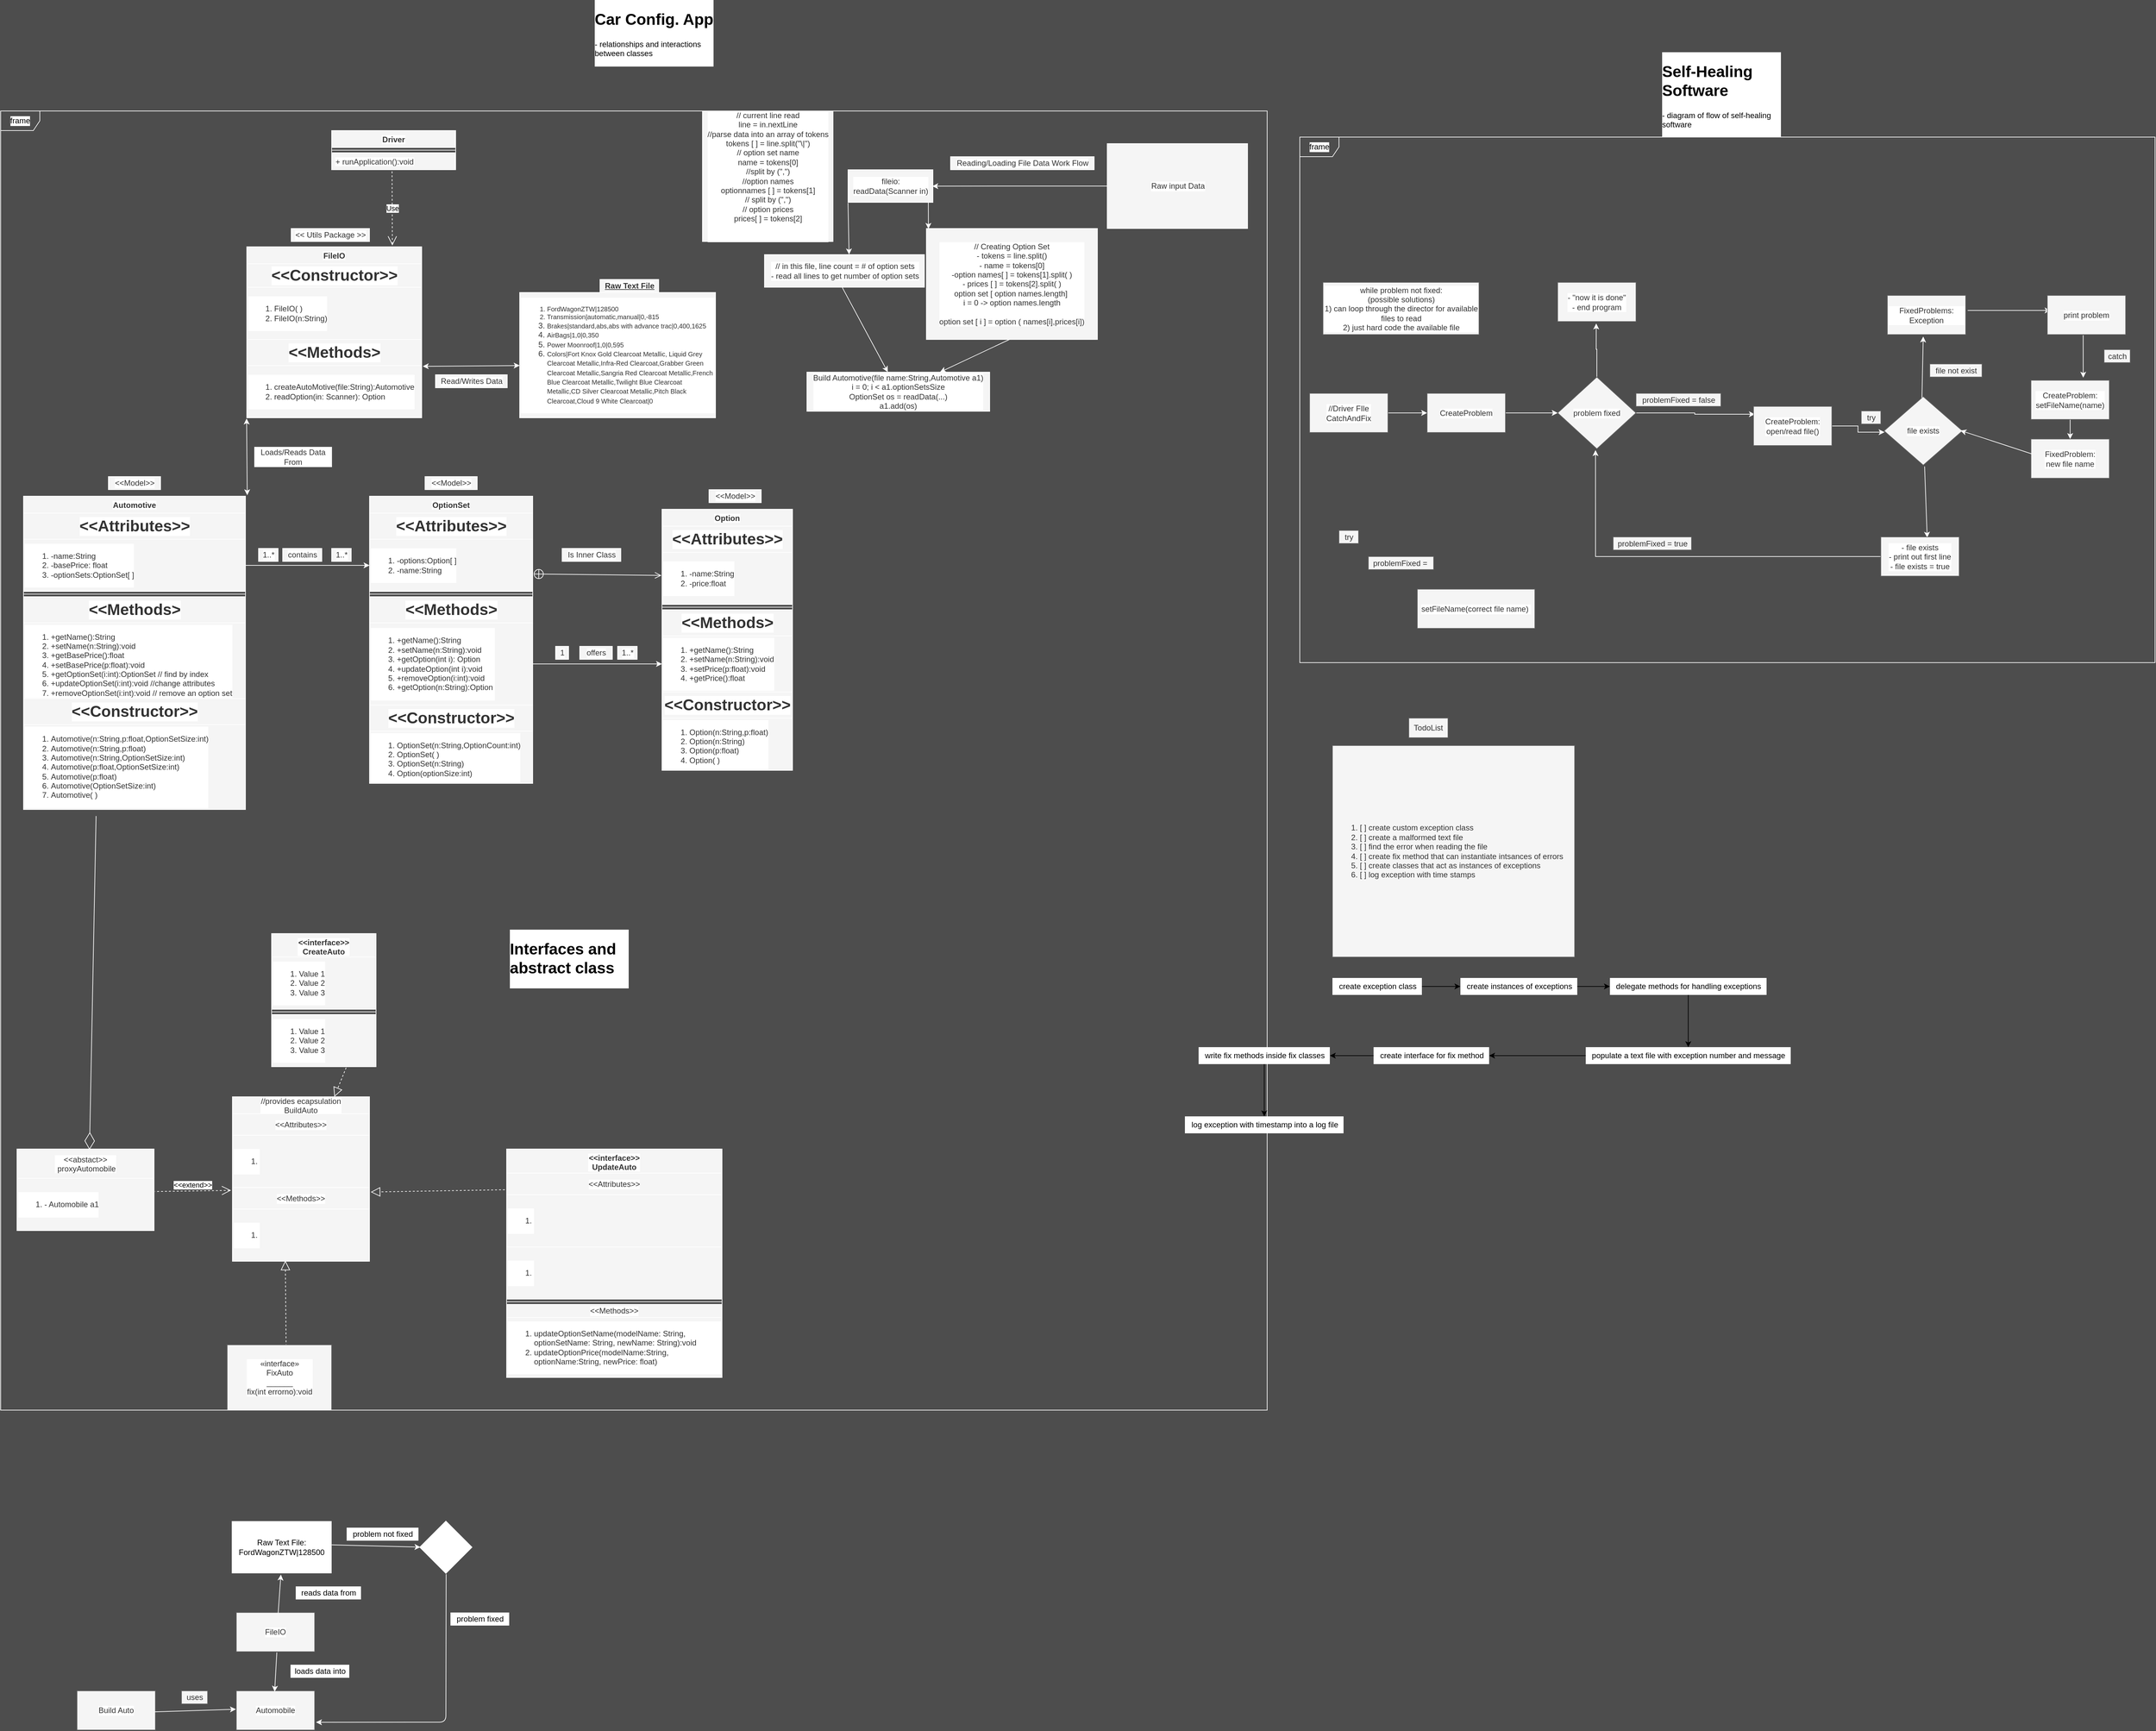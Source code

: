 <mxfile version="20.2.3" type="device"><diagram id="MWCZUFZZ0wEF4vx_gbho" name="Page-1"><mxGraphModel dx="2374" dy="1978" grid="0" gridSize="10" guides="1" tooltips="1" connect="0" arrows="1" fold="1" page="1" pageScale="1" pageWidth="850" pageHeight="1100" background="#4D4D4D" math="0" shadow="0"><root><mxCell id="0"/><mxCell id="1" parent="0"/><mxCell id="psNEjxuOlMrbkdRfRSum-28" value="" style="endArrow=open;startArrow=circlePlus;endFill=0;startFill=0;endSize=8;html=1;exitX=1.005;exitY=0.665;exitDx=0;exitDy=0;exitPerimeter=0;entryX=-0.004;entryY=0.443;entryDx=0;entryDy=0;entryPerimeter=0;fontColor=#000000;labelBackgroundColor=#ffffff;labelBorderColor=none;strokeColor=#FFFFFF;fillColor=#dae8fc;" parent="1" source="psNEjxuOlMrbkdRfRSum-29" target="psNEjxuOlMrbkdRfRSum-33" edge="1"><mxGeometry width="160" relative="1" as="geometry"><mxPoint x="-135.0" y="-143.994" as="sourcePoint"/><mxPoint x="-67.56" y="-150" as="targetPoint"/></mxGeometry></mxCell><mxCell id="psNEjxuOlMrbkdRfRSum-40" value="Is Inner Class" style="text;html=1;align=center;verticalAlign=middle;resizable=0;points=[];autosize=1;labelBackgroundColor=#ffffff;labelBorderColor=none;strokeColor=#FFFFFF;fillColor=#f5f5f5;fontColor=#333333;" parent="1" vertex="1"><mxGeometry x="-10" y="-170" width="90" height="20" as="geometry"/></mxCell><mxCell id="psNEjxuOlMrbkdRfRSum-62" value="" style="endArrow=classic;html=1;exitX=1;exitY=0.5;exitDx=0;exitDy=0;entryX=0;entryY=0.5;entryDx=0;entryDy=0;fontColor=#000000;labelBackgroundColor=#ffffff;labelBorderColor=none;strokeColor=#FFFFFF;fillColor=#dae8fc;" parent="1" source="psNEjxuOlMrbkdRfRSum-30" target="psNEjxuOlMrbkdRfRSum-32" edge="1"><mxGeometry width="50" height="50" relative="1" as="geometry"><mxPoint x="-75" y="-80" as="sourcePoint"/><mxPoint x="-25" y="-130" as="targetPoint"/></mxGeometry></mxCell><mxCell id="psNEjxuOlMrbkdRfRSum-63" value="1" style="text;html=1;align=center;verticalAlign=middle;resizable=0;points=[];autosize=1;labelBackgroundColor=#ffffff;labelBorderColor=none;strokeColor=#FFFFFF;fillColor=#f5f5f5;fontColor=#333333;" parent="1" vertex="1"><mxGeometry x="-20" y="-20" width="20" height="20" as="geometry"/></mxCell><mxCell id="psNEjxuOlMrbkdRfRSum-64" value="offers" style="text;html=1;align=center;verticalAlign=middle;resizable=0;points=[];autosize=1;labelBackgroundColor=#ffffff;labelBorderColor=none;strokeColor=#FFFFFF;fillColor=#f5f5f5;fontColor=#333333;" parent="1" vertex="1"><mxGeometry x="17" y="-20" width="50" height="20" as="geometry"/></mxCell><mxCell id="psNEjxuOlMrbkdRfRSum-65" value="1..*" style="text;html=1;align=center;verticalAlign=middle;resizable=0;points=[];autosize=1;labelBackgroundColor=#ffffff;labelBorderColor=none;strokeColor=#FFFFFF;fillColor=#f5f5f5;fontColor=#333333;" parent="1" vertex="1"><mxGeometry x="75" y="-20" width="30" height="20" as="geometry"/></mxCell><mxCell id="psNEjxuOlMrbkdRfRSum-66" value="" style="endArrow=classic;html=1;exitX=1;exitY=0.5;exitDx=0;exitDy=0;entryX=0;entryY=0.5;entryDx=0;entryDy=0;fontColor=#000000;labelBackgroundColor=#ffffff;labelBorderColor=none;strokeColor=#FFFFFF;fillColor=#f5f5f5;" parent="1" source="psNEjxuOlMrbkdRfRSum-26" target="psNEjxuOlMrbkdRfRSum-29" edge="1"><mxGeometry width="50" height="50" relative="1" as="geometry"><mxPoint x="-195" y="-0.69" as="sourcePoint"/><mxPoint x="-25" y="-0.69" as="targetPoint"/></mxGeometry></mxCell><mxCell id="psNEjxuOlMrbkdRfRSum-67" value="1..*" style="text;html=1;align=center;verticalAlign=middle;resizable=0;points=[];autosize=1;labelBackgroundColor=#ffffff;labelBorderColor=none;strokeColor=#FFFFFF;fillColor=#f5f5f5;fontColor=#333333;" parent="1" vertex="1"><mxGeometry x="-475" y="-170" width="30" height="20" as="geometry"/></mxCell><mxCell id="psNEjxuOlMrbkdRfRSum-68" value="contains" style="text;html=1;align=center;verticalAlign=middle;resizable=0;points=[];autosize=1;labelBackgroundColor=#ffffff;labelBorderColor=none;strokeColor=#FFFFFF;fillColor=#f5f5f5;fontColor=#333333;" parent="1" vertex="1"><mxGeometry x="-438" y="-170" width="60" height="20" as="geometry"/></mxCell><mxCell id="psNEjxuOlMrbkdRfRSum-69" value="1..*" style="text;html=1;align=center;verticalAlign=middle;resizable=0;points=[];autosize=1;labelBackgroundColor=#ffffff;labelBorderColor=none;strokeColor=#FFFFFF;fillColor=#f5f5f5;fontColor=#333333;" parent="1" vertex="1"><mxGeometry x="-363" y="-170" width="30" height="20" as="geometry"/></mxCell><mxCell id="pCP3ho3rVwvbWWfs-0bJ-9" value="&lt;ol&gt;&lt;li style=&quot;font-size: 10px&quot;&gt;FordWagonZTW|128500&lt;/li&gt;&lt;li style=&quot;font-size: 10px&quot;&gt;Transmission|automatic,manual|0,-815&lt;br&gt;&lt;/li&gt;&lt;li&gt;&lt;span style=&quot;font-size: 10px&quot;&gt;Brakes|standard,abs,abs with advance trac|0,400,1625&lt;/span&gt;&lt;br&gt;&lt;/li&gt;&lt;li&gt;&lt;span style=&quot;font-size: 10px&quot;&gt;AirBags|1,0|0,350&lt;/span&gt;&lt;br&gt;&lt;/li&gt;&lt;li&gt;&lt;span style=&quot;font-size: 10px&quot;&gt;Power Moonroof|1,0|0,595&lt;/span&gt;&lt;br&gt;&lt;/li&gt;&lt;li&gt;&lt;span style=&quot;font-size: 10px&quot;&gt;Colors|Fort Knox Gold Clearcoat Metallic, Liquid Grey Clearcoat Metallic,Infra-Red Clearcoat,Grabber Green Clearcoat Metallic,Sangria Red Clearcoat Metallic,French Blue Clearcoat Metallic,Twilight Blue Clearcoat Metallic,CD Silver Clearcoat Metallic,Pitch Black Clearcoat,Cloud 9 White Clearcoat|0&lt;/span&gt;&lt;br&gt;&lt;/li&gt;&lt;/ol&gt;" style="text;strokeColor=#FFFFFF;fillColor=#f5f5f5;html=1;whiteSpace=wrap;verticalAlign=middle;overflow=hidden;labelBackgroundColor=#ffffff;labelBorderColor=none;fontColor=#333333;" parent="1" vertex="1"><mxGeometry x="-75" y="-562" width="300" height="192" as="geometry"/></mxCell><mxCell id="pCP3ho3rVwvbWWfs-0bJ-10" value="&lt;b&gt;&lt;u&gt;Raw Text File&lt;/u&gt;&lt;/b&gt;" style="text;html=1;align=center;verticalAlign=middle;resizable=0;points=[];autosize=1;labelBackgroundColor=#ffffff;labelBorderColor=none;strokeColor=#FFFFFF;fillColor=#f5f5f5;fontColor=#333333;" parent="1" vertex="1"><mxGeometry x="48" y="-582" width="90" height="20" as="geometry"/></mxCell><mxCell id="pCP3ho3rVwvbWWfs-0bJ-11" value="&amp;lt;&amp;lt; Utils Package &amp;gt;&amp;gt;" style="text;html=1;align=center;verticalAlign=middle;resizable=0;points=[];autosize=1;labelBackgroundColor=#ffffff;labelBorderColor=none;strokeColor=#FFFFFF;fillColor=#f5f5f5;fontColor=#333333;" parent="1" vertex="1"><mxGeometry x="-425" y="-660" width="120" height="20" as="geometry"/></mxCell><mxCell id="pCP3ho3rVwvbWWfs-0bJ-12" value="&amp;lt;&amp;lt;Model&amp;gt;&amp;gt;" style="text;html=1;align=center;verticalAlign=middle;resizable=0;points=[];autosize=1;labelBackgroundColor=#ffffff;labelBorderColor=none;strokeColor=#FFFFFF;fillColor=#f5f5f5;fontColor=#333333;" parent="1" vertex="1"><mxGeometry x="-705" y="-280" width="80" height="20" as="geometry"/></mxCell><mxCell id="pCP3ho3rVwvbWWfs-0bJ-17" value="&amp;lt;&amp;lt;Model&amp;gt;&amp;gt;" style="text;html=1;align=center;verticalAlign=middle;resizable=0;points=[];autosize=1;labelBackgroundColor=#ffffff;labelBorderColor=none;strokeColor=#FFFFFF;fillColor=#f5f5f5;fontColor=#333333;" parent="1" vertex="1"><mxGeometry x="-220" y="-280" width="80" height="20" as="geometry"/></mxCell><mxCell id="pCP3ho3rVwvbWWfs-0bJ-18" value="&amp;lt;&amp;lt;Model&amp;gt;&amp;gt;" style="text;html=1;align=center;verticalAlign=middle;resizable=0;points=[];autosize=1;labelBackgroundColor=#ffffff;labelBorderColor=none;strokeColor=#FFFFFF;fillColor=#f5f5f5;fontColor=#333333;" parent="1" vertex="1"><mxGeometry x="215" y="-260" width="80" height="20" as="geometry"/></mxCell><mxCell id="pCP3ho3rVwvbWWfs-0bJ-33" value="" style="endArrow=classic;startArrow=classic;html=1;entryX=0;entryY=0.583;entryDx=0;entryDy=0;entryPerimeter=0;exitX=1.006;exitY=1.028;exitDx=0;exitDy=0;exitPerimeter=0;fontColor=#000000;labelBackgroundColor=#ffffff;labelBorderColor=none;strokeColor=#FFFFFF;fillColor=#f5f5f5;" parent="1" source="psNEjxuOlMrbkdRfRSum-102" target="pCP3ho3rVwvbWWfs-0bJ-9" edge="1"><mxGeometry width="50" height="50" relative="1" as="geometry"><mxPoint x="-215" y="-450" as="sourcePoint"/><mxPoint x="-115" y="-500" as="targetPoint"/></mxGeometry></mxCell><mxCell id="pCP3ho3rVwvbWWfs-0bJ-37" value="" style="endArrow=classic;startArrow=classic;html=1;entryX=-0.001;entryY=1.014;entryDx=0;entryDy=0;entryPerimeter=0;exitX=1.008;exitY=-0.003;exitDx=0;exitDy=0;exitPerimeter=0;fontColor=#000000;labelBackgroundColor=#ffffff;labelBorderColor=none;strokeColor=#FFFFFF;fillColor=#f5f5f5;" parent="1" source="psNEjxuOlMrbkdRfRSum-9" target="psNEjxuOlMrbkdRfRSum-101" edge="1"><mxGeometry width="50" height="50" relative="1" as="geometry"><mxPoint x="-475" y="-260" as="sourcePoint"/><mxPoint x="-425" y="-310" as="targetPoint"/></mxGeometry></mxCell><mxCell id="pCP3ho3rVwvbWWfs-0bJ-38" value="Loads/Reads Data From" style="text;html=1;strokeColor=#FFFFFF;fillColor=#f5f5f5;align=center;verticalAlign=middle;whiteSpace=wrap;rounded=0;labelBackgroundColor=#ffffff;labelBorderColor=none;fontColor=#333333;" parent="1" vertex="1"><mxGeometry x="-481" y="-325" width="118" height="30" as="geometry"/></mxCell><mxCell id="pCP3ho3rVwvbWWfs-0bJ-40" value="Read/Writes Data" style="text;html=1;align=center;verticalAlign=middle;resizable=0;points=[];autosize=1;labelBackgroundColor=#ffffff;labelBorderColor=none;strokeColor=#FFFFFF;fillColor=#f5f5f5;fontColor=#333333;" parent="1" vertex="1"><mxGeometry x="-204" y="-436" width="110" height="20" as="geometry"/></mxCell><mxCell id="pCP3ho3rVwvbWWfs-0bJ-43" value="Use" style="endArrow=open;endSize=12;dashed=1;html=1;exitX=0.487;exitY=1.096;exitDx=0;exitDy=0;exitPerimeter=0;fontColor=#000000;labelBackgroundColor=#ffffff;labelBorderColor=none;strokeColor=#FFFFFF;fillColor=#f5f5f5;" parent="1" source="psNEjxuOlMrbkdRfRSum-24" edge="1"><mxGeometry width="160" relative="1" as="geometry"><mxPoint x="-215" y="-680" as="sourcePoint"/><mxPoint x="-270" y="-634" as="targetPoint"/></mxGeometry></mxCell><mxCell id="pCP3ho3rVwvbWWfs-0bJ-45" value="fileio:&lt;br&gt;readData(Scanner in)" style="html=1;labelBackgroundColor=#ffffff;labelBorderColor=none;strokeColor=#FFFFFF;fillColor=#f5f5f5;fontColor=#333333;" parent="1" vertex="1"><mxGeometry x="428" y="-750" width="130" height="50" as="geometry"/></mxCell><mxCell id="pCP3ho3rVwvbWWfs-0bJ-74" value="// in this file, line count = # of option sets&lt;br&gt;- read all lines to get number of option sets" style="html=1;labelBackgroundColor=#ffffff;labelBorderColor=none;strokeColor=#FFFFFF;fillColor=#f5f5f5;fontColor=#333333;" parent="1" vertex="1"><mxGeometry x="300" y="-620" width="245" height="50" as="geometry"/></mxCell><mxCell id="pCP3ho3rVwvbWWfs-0bJ-60" value="" style="edgeStyle=orthogonalEdgeStyle;rounded=0;orthogonalLoop=1;jettySize=auto;html=1;entryX=0.993;entryY=0.503;entryDx=0;entryDy=0;entryPerimeter=0;fontColor=#000000;labelBackgroundColor=#ffffff;labelBorderColor=none;strokeColor=#FFFFFF;fillColor=#f5f5f5;" parent="1" source="pCP3ho3rVwvbWWfs-0bJ-46" target="pCP3ho3rVwvbWWfs-0bJ-45" edge="1"><mxGeometry relative="1" as="geometry"><mxPoint x="605" y="-620" as="targetPoint"/></mxGeometry></mxCell><mxCell id="pCP3ho3rVwvbWWfs-0bJ-46" value="&lt;div&gt;Raw input Data&lt;/div&gt;" style="html=1;labelBackgroundColor=#ffffff;labelBorderColor=none;strokeColor=#FFFFFF;fillColor=#f5f5f5;fontColor=#333333;" parent="1" vertex="1"><mxGeometry x="825" y="-790" width="215" height="130" as="geometry"/></mxCell><mxCell id="pCP3ho3rVwvbWWfs-0bJ-51" value="// current line read&lt;br&gt;line = in.nextLine&lt;br&gt;//parse data into an array of tokens&lt;br&gt;tokens [ ] = line.split(&quot;\\|&quot;)&lt;br&gt;// option set name&lt;br&gt;name = tokens[0]&lt;br&gt;//split by (&quot;,&quot;)&lt;br&gt;//option names&lt;br&gt;optionnames [ ] = tokens[1]&lt;br&gt;// split by (&quot;,&quot;)&lt;br&gt;// option prices&lt;br&gt;prices[ ] = tokens[2]&lt;br&gt;&lt;br&gt;&lt;br&gt;" style="text;html=1;align=center;verticalAlign=middle;resizable=0;points=[];autosize=1;labelBackgroundColor=#ffffff;labelBorderColor=none;strokeColor=#FFFFFF;fillColor=#f5f5f5;fontColor=#333333;" parent="1" vertex="1"><mxGeometry x="205" y="-840" width="200" height="200" as="geometry"/></mxCell><mxCell id="pCP3ho3rVwvbWWfs-0bJ-52" value="Reading/Loading File Data Work Flow" style="text;html=1;align=center;verticalAlign=middle;resizable=0;points=[];autosize=1;labelBackgroundColor=#ffffff;labelBorderColor=none;strokeColor=#FFFFFF;fillColor=#f5f5f5;fontColor=#333333;" parent="1" vertex="1"><mxGeometry x="585" y="-770" width="220" height="20" as="geometry"/></mxCell><mxCell id="pCP3ho3rVwvbWWfs-0bJ-78" value="" style="endArrow=classic;html=1;exitX=0;exitY=1.021;exitDx=0;exitDy=0;exitPerimeter=0;entryX=0.529;entryY=-0.006;entryDx=0;entryDy=0;entryPerimeter=0;fontColor=#000000;labelBackgroundColor=#ffffff;labelBorderColor=none;strokeColor=#FFFFFF;fillColor=#f5f5f5;" parent="1" source="pCP3ho3rVwvbWWfs-0bJ-45" target="pCP3ho3rVwvbWWfs-0bJ-74" edge="1"><mxGeometry width="50" height="50" relative="1" as="geometry"><mxPoint x="495" y="-620" as="sourcePoint"/><mxPoint x="545" y="-670" as="targetPoint"/></mxGeometry></mxCell><mxCell id="pCP3ho3rVwvbWWfs-0bJ-80" value="" style="endArrow=classic;html=1;entryX=0.012;entryY=0.003;entryDx=0;entryDy=0;entryPerimeter=0;fontColor=#000000;labelBackgroundColor=#ffffff;labelBorderColor=none;strokeColor=#FFFFFF;fillColor=#f5f5f5;" parent="1" target="pCP3ho3rVwvbWWfs-0bJ-81" edge="1"><mxGeometry width="50" height="50" relative="1" as="geometry"><mxPoint x="551" y="-700" as="sourcePoint"/><mxPoint x="463.025" y="-660" as="targetPoint"/></mxGeometry></mxCell><mxCell id="pCP3ho3rVwvbWWfs-0bJ-81" value="// Creating Option Set&lt;br&gt;- tokens = line.split()&lt;br&gt;- name = tokens[0]&lt;br&gt;-option names[ ] = tokens[1].split( )&lt;br&gt;- prices [ ] = tokens[2].split( )&lt;br&gt;option set [ option names.length]&amp;nbsp;&lt;br&gt;i = 0 -&amp;gt; option names.length&lt;br&gt;&lt;br&gt;option set [ i ] = option ( names[i],prices[i])" style="rounded=0;whiteSpace=wrap;html=1;labelBackgroundColor=#ffffff;labelBorderColor=none;strokeColor=#FFFFFF;fillColor=#f5f5f5;fontColor=#333333;" parent="1" vertex="1"><mxGeometry x="548" y="-660" width="262" height="170" as="geometry"/></mxCell><mxCell id="pCP3ho3rVwvbWWfs-0bJ-83" value="Build Automotive(file name:String,Automotive a1)&lt;br&gt;i = 0; i &amp;lt; a1.optionSetsSize&lt;br&gt;OptionSet os = readData(...)&lt;br&gt;a1.add(os)" style="rounded=0;whiteSpace=wrap;html=1;labelBackgroundColor=#ffffff;labelBorderColor=none;strokeColor=#FFFFFF;fillColor=#f5f5f5;fontColor=#333333;" parent="1" vertex="1"><mxGeometry x="365" y="-440" width="280" height="60" as="geometry"/></mxCell><mxCell id="pCP3ho3rVwvbWWfs-0bJ-84" value="" style="endArrow=classic;html=1;exitX=0.487;exitY=1.011;exitDx=0;exitDy=0;exitPerimeter=0;fontColor=#000000;labelBackgroundColor=#ffffff;labelBorderColor=none;strokeColor=#FFFFFF;fillColor=#f5f5f5;" parent="1" source="pCP3ho3rVwvbWWfs-0bJ-74" target="pCP3ho3rVwvbWWfs-0bJ-83" edge="1"><mxGeometry width="50" height="50" relative="1" as="geometry"><mxPoint x="385" y="-440" as="sourcePoint"/><mxPoint x="435" y="-490" as="targetPoint"/></mxGeometry></mxCell><mxCell id="pCP3ho3rVwvbWWfs-0bJ-85" value="" style="endArrow=classic;html=1;exitX=0.49;exitY=0.997;exitDx=0;exitDy=0;exitPerimeter=0;fontColor=#000000;labelBackgroundColor=#ffffff;labelBorderColor=none;strokeColor=#FFFFFF;fillColor=#f5f5f5;" parent="1" source="pCP3ho3rVwvbWWfs-0bJ-81" target="pCP3ho3rVwvbWWfs-0bJ-83" edge="1"><mxGeometry width="50" height="50" relative="1" as="geometry"><mxPoint x="414.315" y="-559.45" as="sourcePoint"/><mxPoint x="509.452" y="-430" as="targetPoint"/></mxGeometry></mxCell><mxCell id="ZKzWtIDTkNe0AjxQ4C53-7" value="" style="endArrow=diamondThin;endFill=0;endSize=24;html=1;entryX=0.529;entryY=0.009;entryDx=0;entryDy=0;entryPerimeter=0;exitX=0.327;exitY=1.077;exitDx=0;exitDy=0;exitPerimeter=0;fontColor=#000000;labelBackgroundColor=#ffffff;labelBorderColor=none;strokeColor=#FFFFFF;fillColor=#dae8fc;" parent="1" source="psNEjxuOlMrbkdRfRSum-93" target="ZKzWtIDTkNe0AjxQ4C53-2" edge="1"><mxGeometry width="160" relative="1" as="geometry"><mxPoint x="-535" y="310" as="sourcePoint"/><mxPoint x="-375" y="310" as="targetPoint"/></mxGeometry></mxCell><mxCell id="ZKzWtIDTkNe0AjxQ4C53-14" value="&amp;lt;&amp;lt;extend&amp;gt;&amp;gt;" style="edgeStyle=none;html=1;startArrow=open;endArrow=none;startSize=12;verticalAlign=bottom;dashed=1;labelBackgroundColor=#ffffff;exitX=-0.01;exitY=0.569;exitDx=0;exitDy=0;exitPerimeter=0;entryX=1.006;entryY=0.252;entryDx=0;entryDy=0;entryPerimeter=0;fontColor=#000000;labelBorderColor=none;strokeColor=#FFFFFF;fillColor=#dae8fc;" parent="1" source="ZKzWtIDTkNe0AjxQ4C53-10" target="ZKzWtIDTkNe0AjxQ4C53-6" edge="1"><mxGeometry width="160" relative="1" as="geometry"><mxPoint x="-565" y="340" as="sourcePoint"/><mxPoint x="-585" y="520" as="targetPoint"/></mxGeometry></mxCell><mxCell id="ZKzWtIDTkNe0AjxQ4C53-17" value="" style="endArrow=block;dashed=1;endFill=0;endSize=12;html=1;entryX=1.009;entryY=0.579;entryDx=0;entryDy=0;entryPerimeter=0;exitX=0.01;exitY=0.178;exitDx=0;exitDy=0;exitPerimeter=0;fontColor=#000000;labelBackgroundColor=#ffffff;labelBorderColor=none;strokeColor=#FFFFFF;fillColor=#dae8fc;" parent="1" source="ZKzWtIDTkNe0AjxQ4C53-23" target="ZKzWtIDTkNe0AjxQ4C53-10" edge="1"><mxGeometry width="160" relative="1" as="geometry"><mxPoint x="-225.99" y="320.55" as="sourcePoint"/><mxPoint x="-75" y="370" as="targetPoint"/></mxGeometry></mxCell><mxCell id="ZKzWtIDTkNe0AjxQ4C53-33" value="" style="endArrow=block;dashed=1;endFill=0;endSize=12;html=1;exitX=0.714;exitY=1.018;exitDx=0;exitDy=0;exitPerimeter=0;fontColor=#000000;labelBackgroundColor=#ffffff;labelBorderColor=none;strokeColor=#FFFFFF;fillColor=#dae8fc;" parent="1" source="ZKzWtIDTkNe0AjxQ4C53-32" target="ZKzWtIDTkNe0AjxQ4C53-10" edge="1"><mxGeometry width="160" relative="1" as="geometry"><mxPoint x="-245" y="310" as="sourcePoint"/><mxPoint x="-85" y="310" as="targetPoint"/></mxGeometry></mxCell><mxCell id="XPKfsU9e-SWy47Pk3oFE-23" value="" style="edgeStyle=orthogonalEdgeStyle;rounded=0;orthogonalLoop=1;jettySize=auto;html=1;labelBackgroundColor=#ffffff;strokeColor=#FFFFFF;fontColor=#000000;" parent="1" source="XPKfsU9e-SWy47Pk3oFE-6" target="XPKfsU9e-SWy47Pk3oFE-22" edge="1"><mxGeometry relative="1" as="geometry"/></mxCell><mxCell id="XPKfsU9e-SWy47Pk3oFE-6" value="//Driver FIle&lt;br&gt;CatchAndFix" style="rounded=0;whiteSpace=wrap;html=1;labelBackgroundColor=#ffffff;strokeColor=#666666;fontColor=#333333;fillColor=#f5f5f5;" parent="1" vertex="1"><mxGeometry x="1135" y="-407.5" width="120" height="60" as="geometry"/></mxCell><mxCell id="XPKfsU9e-SWy47Pk3oFE-8" value="while problem not fixed:&lt;br&gt;(possible solutions)&lt;br&gt;1) can loop through the director for available files to read&lt;br&gt;2) just hard code the available file" style="text;html=1;strokeColor=#666666;fillColor=#f5f5f5;align=center;verticalAlign=middle;whiteSpace=wrap;rounded=0;labelBackgroundColor=#ffffff;fontColor=#333333;" parent="1" vertex="1"><mxGeometry x="1155.5" y="-577.5" width="239" height="80" as="geometry"/></mxCell><mxCell id="XPKfsU9e-SWy47Pk3oFE-40" value="" style="edgeStyle=orthogonalEdgeStyle;rounded=0;orthogonalLoop=1;jettySize=auto;html=1;labelBackgroundColor=#ffffff;strokeColor=#FFFFFF;fontColor=#000000;entryX=0.017;entryY=0.2;entryDx=0;entryDy=0;entryPerimeter=0;" parent="1" source="XPKfsU9e-SWy47Pk3oFE-17" target="XPKfsU9e-SWy47Pk3oFE-42" edge="1"><mxGeometry relative="1" as="geometry"><mxPoint x="1780" y="-497.5" as="targetPoint"/></mxGeometry></mxCell><mxCell id="XPKfsU9e-SWy47Pk3oFE-59" value="" style="edgeStyle=orthogonalEdgeStyle;rounded=0;orthogonalLoop=1;jettySize=auto;html=1;labelBackgroundColor=#ffffff;strokeColor=#FFFFFF;fontColor=#000000;entryX=0.492;entryY=1.05;entryDx=0;entryDy=0;entryPerimeter=0;" parent="1" source="XPKfsU9e-SWy47Pk3oFE-17" target="XPKfsU9e-SWy47Pk3oFE-63" edge="1"><mxGeometry relative="1" as="geometry"><mxPoint x="1575" y="-512.5" as="targetPoint"/></mxGeometry></mxCell><mxCell id="XPKfsU9e-SWy47Pk3oFE-17" value="problem fixed" style="rhombus;whiteSpace=wrap;html=1;labelBackgroundColor=#ffffff;strokeColor=#666666;fillColor=#f5f5f5;fontColor=#333333;" parent="1" vertex="1"><mxGeometry x="1515" y="-432.5" width="120" height="110" as="geometry"/></mxCell><mxCell id="XPKfsU9e-SWy47Pk3oFE-21" value="try" style="text;html=1;align=center;verticalAlign=middle;resizable=0;points=[];autosize=1;fontColor=#333333;fillColor=#f5f5f5;strokeColor=#666666;" parent="1" vertex="1"><mxGeometry x="1180" y="-197.5" width="30" height="20" as="geometry"/></mxCell><mxCell id="XPKfsU9e-SWy47Pk3oFE-27" value="" style="edgeStyle=orthogonalEdgeStyle;rounded=0;orthogonalLoop=1;jettySize=auto;html=1;labelBackgroundColor=#ffffff;strokeColor=#FFFFFF;fontColor=#000000;" parent="1" source="XPKfsU9e-SWy47Pk3oFE-22" target="XPKfsU9e-SWy47Pk3oFE-17" edge="1"><mxGeometry relative="1" as="geometry"/></mxCell><mxCell id="XPKfsU9e-SWy47Pk3oFE-22" value="CreateProblem&lt;br&gt;" style="rounded=0;whiteSpace=wrap;html=1;labelBackgroundColor=#ffffff;strokeColor=#666666;fillColor=#f5f5f5;fontColor=#333333;" parent="1" vertex="1"><mxGeometry x="1315" y="-407.5" width="120" height="60" as="geometry"/></mxCell><mxCell id="XPKfsU9e-SWy47Pk3oFE-26" value="problemFixed =&amp;nbsp;" style="text;html=1;align=center;verticalAlign=middle;resizable=0;points=[];autosize=1;fontColor=#333333;fillColor=#f5f5f5;strokeColor=#666666;" parent="1" vertex="1"><mxGeometry x="1225" y="-157.5" width="100" height="20" as="geometry"/></mxCell><mxCell id="XPKfsU9e-SWy47Pk3oFE-33" value="problemFixed = false" style="text;html=1;align=center;verticalAlign=middle;resizable=0;points=[];autosize=1;fontColor=#333333;fillColor=#f5f5f5;strokeColor=#666666;" parent="1" vertex="1"><mxGeometry x="1635" y="-407.5" width="130" height="20" as="geometry"/></mxCell><mxCell id="XPKfsU9e-SWy47Pk3oFE-36" value="setFileName(correct file name)&amp;nbsp;" style="rounded=0;whiteSpace=wrap;html=1;labelBackgroundColor=#ffffff;strokeColor=#666666;fillColor=#f5f5f5;fontColor=#333333;" parent="1" vertex="1"><mxGeometry x="1300" y="-107.5" width="180" height="60" as="geometry"/></mxCell><mxCell id="XPKfsU9e-SWy47Pk3oFE-44" value="" style="edgeStyle=orthogonalEdgeStyle;rounded=0;orthogonalLoop=1;jettySize=auto;html=1;labelBackgroundColor=#ffffff;strokeColor=#FFFFFF;fontColor=#000000;entryX=0.006;entryY=0.519;entryDx=0;entryDy=0;entryPerimeter=0;" parent="1" source="XPKfsU9e-SWy47Pk3oFE-42" target="XPKfsU9e-SWy47Pk3oFE-45" edge="1"><mxGeometry relative="1" as="geometry"><mxPoint x="2015" y="-357.5" as="targetPoint"/></mxGeometry></mxCell><mxCell id="XPKfsU9e-SWy47Pk3oFE-42" value="CreateProblem:&lt;br&gt;open/read file()" style="rounded=0;whiteSpace=wrap;html=1;labelBackgroundColor=#ffffff;strokeColor=#666666;fillColor=#f5f5f5;fontColor=#333333;" parent="1" vertex="1"><mxGeometry x="1815" y="-387.5" width="120" height="60" as="geometry"/></mxCell><mxCell id="XPKfsU9e-SWy47Pk3oFE-45" value="file exists" style="rhombus;whiteSpace=wrap;html=1;labelBackgroundColor=#ffffff;strokeColor=#666666;fillColor=#f5f5f5;fontColor=#333333;" parent="1" vertex="1"><mxGeometry x="2015" y="-402.5" width="120" height="105" as="geometry"/></mxCell><mxCell id="XPKfsU9e-SWy47Pk3oFE-52" value="" style="endArrow=classic;html=1;labelBackgroundColor=#ffffff;strokeColor=#FFFFFF;fontColor=#000000;exitX=0.517;exitY=1.019;exitDx=0;exitDy=0;exitPerimeter=0;entryX=0.592;entryY=0.017;entryDx=0;entryDy=0;entryPerimeter=0;" parent="1" source="XPKfsU9e-SWy47Pk3oFE-45" target="XPKfsU9e-SWy47Pk3oFE-53" edge="1"><mxGeometry width="50" height="50" relative="1" as="geometry"><mxPoint x="2175" y="-197.5" as="sourcePoint"/><mxPoint x="2136" y="-197.5" as="targetPoint"/></mxGeometry></mxCell><mxCell id="XPKfsU9e-SWy47Pk3oFE-56" value="" style="edgeStyle=orthogonalEdgeStyle;rounded=0;orthogonalLoop=1;jettySize=auto;html=1;labelBackgroundColor=#ffffff;strokeColor=#FFFFFF;fontColor=#000000;entryX=0.483;entryY=1.018;entryDx=0;entryDy=0;entryPerimeter=0;" parent="1" source="XPKfsU9e-SWy47Pk3oFE-53" target="XPKfsU9e-SWy47Pk3oFE-17" edge="1"><mxGeometry relative="1" as="geometry"><mxPoint x="1985" y="-157.5" as="targetPoint"/></mxGeometry></mxCell><mxCell id="XPKfsU9e-SWy47Pk3oFE-53" value="- file exists&lt;br&gt;- print out first line&lt;br&gt;- file exists = true" style="rounded=0;whiteSpace=wrap;html=1;labelBackgroundColor=#ffffff;strokeColor=#666666;fillColor=#f5f5f5;fontColor=#333333;" parent="1" vertex="1"><mxGeometry x="2010" y="-187.5" width="120" height="60" as="geometry"/></mxCell><mxCell id="XPKfsU9e-SWy47Pk3oFE-57" value="problemFixed = true" style="text;html=1;align=center;verticalAlign=middle;resizable=0;points=[];autosize=1;fontColor=#333333;fillColor=#f5f5f5;strokeColor=#666666;" parent="1" vertex="1"><mxGeometry x="1600" y="-187.5" width="120" height="20" as="geometry"/></mxCell><mxCell id="XPKfsU9e-SWy47Pk3oFE-63" value="- &quot;now it is done&quot;&lt;br&gt;- end program" style="rounded=0;whiteSpace=wrap;html=1;labelBackgroundColor=#ffffff;strokeColor=#666666;fillColor=#f5f5f5;fontColor=#333333;" parent="1" vertex="1"><mxGeometry x="1515" y="-577.5" width="120" height="60" as="geometry"/></mxCell><mxCell id="XPKfsU9e-SWy47Pk3oFE-68" value="FixedProblems: Exception" style="rounded=0;whiteSpace=wrap;html=1;labelBackgroundColor=#ffffff;strokeColor=#666666;fillColor=#f5f5f5;fontColor=#333333;" parent="1" vertex="1"><mxGeometry x="2020" y="-557.5" width="120" height="60" as="geometry"/></mxCell><mxCell id="XPKfsU9e-SWy47Pk3oFE-69" value="" style="endArrow=classic;html=1;labelBackgroundColor=#ffffff;strokeColor=#FFFFFF;fontColor=#000000;exitX=0.483;exitY=0.019;exitDx=0;exitDy=0;exitPerimeter=0;entryX=0.458;entryY=1.05;entryDx=0;entryDy=0;entryPerimeter=0;" parent="1" source="XPKfsU9e-SWy47Pk3oFE-45" target="XPKfsU9e-SWy47Pk3oFE-68" edge="1"><mxGeometry width="50" height="50" relative="1" as="geometry"><mxPoint x="2060" y="-427.5" as="sourcePoint"/><mxPoint x="2073" y="-487.5" as="targetPoint"/></mxGeometry></mxCell><mxCell id="XPKfsU9e-SWy47Pk3oFE-70" value="file not exist" style="text;html=1;align=center;verticalAlign=middle;resizable=0;points=[];autosize=1;fontColor=#333333;fillColor=#f5f5f5;strokeColor=#666666;" parent="1" vertex="1"><mxGeometry x="2085" y="-452.5" width="80" height="20" as="geometry"/></mxCell><mxCell id="XPKfsU9e-SWy47Pk3oFE-71" value="" style="endArrow=classic;html=1;labelBackgroundColor=#ffffff;strokeColor=#FFFFFF;fontColor=#000000;exitX=1.025;exitY=0.383;exitDx=0;exitDy=0;exitPerimeter=0;entryX=0.042;entryY=0.383;entryDx=0;entryDy=0;entryPerimeter=0;" parent="1" source="XPKfsU9e-SWy47Pk3oFE-68" target="XPKfsU9e-SWy47Pk3oFE-72" edge="1"><mxGeometry width="50" height="50" relative="1" as="geometry"><mxPoint x="2210" y="-497.5" as="sourcePoint"/><mxPoint x="2260" y="-534.5" as="targetPoint"/></mxGeometry></mxCell><mxCell id="XPKfsU9e-SWy47Pk3oFE-72" value="print problem" style="rounded=0;whiteSpace=wrap;html=1;labelBackgroundColor=#ffffff;strokeColor=#666666;fillColor=#f5f5f5;fontColor=#333333;" parent="1" vertex="1"><mxGeometry x="2265" y="-557.5" width="120" height="60" as="geometry"/></mxCell><mxCell id="XPKfsU9e-SWy47Pk3oFE-76" value="try" style="text;html=1;align=center;verticalAlign=middle;resizable=0;points=[];autosize=1;fontColor=#333333;fillColor=#f5f5f5;strokeColor=#666666;" parent="1" vertex="1"><mxGeometry x="1980" y="-380.5" width="30" height="20" as="geometry"/></mxCell><mxCell id="XPKfsU9e-SWy47Pk3oFE-77" value="" style="endArrow=classic;html=1;labelBackgroundColor=#ffffff;strokeColor=#FFFFFF;fontColor=#000000;exitX=0.458;exitY=1.017;exitDx=0;exitDy=0;exitPerimeter=0;entryX=0.667;entryY=-0.067;entryDx=0;entryDy=0;entryPerimeter=0;" parent="1" source="XPKfsU9e-SWy47Pk3oFE-72" target="XPKfsU9e-SWy47Pk3oFE-79" edge="1"><mxGeometry width="50" height="50" relative="1" as="geometry"><mxPoint x="2250" y="-327.5" as="sourcePoint"/><mxPoint x="2320" y="-437.5" as="targetPoint"/></mxGeometry></mxCell><mxCell id="XPKfsU9e-SWy47Pk3oFE-82" value="" style="edgeStyle=orthogonalEdgeStyle;rounded=0;orthogonalLoop=1;jettySize=auto;html=1;labelBackgroundColor=#ffffff;strokeColor=#FFFFFF;fontColor=#000000;" parent="1" source="XPKfsU9e-SWy47Pk3oFE-79" target="XPKfsU9e-SWy47Pk3oFE-81" edge="1"><mxGeometry relative="1" as="geometry"/></mxCell><mxCell id="XPKfsU9e-SWy47Pk3oFE-79" value="CreateProblem:&lt;br&gt;setFileName(name)" style="rounded=0;whiteSpace=wrap;html=1;labelBackgroundColor=#ffffff;strokeColor=#666666;fillColor=#f5f5f5;fontColor=#333333;" parent="1" vertex="1"><mxGeometry x="2240" y="-427.5" width="120" height="60" as="geometry"/></mxCell><mxCell id="XPKfsU9e-SWy47Pk3oFE-80" value="catch" style="text;html=1;align=center;verticalAlign=middle;resizable=0;points=[];autosize=1;fontColor=#333333;fillColor=#f5f5f5;strokeColor=#666666;" parent="1" vertex="1"><mxGeometry x="2352" y="-474.5" width="40" height="20" as="geometry"/></mxCell><mxCell id="XPKfsU9e-SWy47Pk3oFE-81" value="FixedProblem:&lt;br&gt;new file name" style="rounded=0;whiteSpace=wrap;html=1;labelBackgroundColor=#ffffff;strokeColor=#666666;fillColor=#f5f5f5;fontColor=#333333;" parent="1" vertex="1"><mxGeometry x="2240" y="-337.5" width="120" height="60" as="geometry"/></mxCell><mxCell id="XPKfsU9e-SWy47Pk3oFE-83" value="" style="endArrow=classic;html=1;labelBackgroundColor=#ffffff;strokeColor=#FFFFFF;fontColor=#000000;exitX=0.017;exitY=0.383;exitDx=0;exitDy=0;exitPerimeter=0;entryX=0.975;entryY=0.495;entryDx=0;entryDy=0;entryPerimeter=0;" parent="1" source="XPKfsU9e-SWy47Pk3oFE-81" target="XPKfsU9e-SWy47Pk3oFE-45" edge="1"><mxGeometry width="50" height="50" relative="1" as="geometry"><mxPoint x="2330" y="-127.5" as="sourcePoint"/><mxPoint x="2380" y="-177.5" as="targetPoint"/></mxGeometry></mxCell><mxCell id="XPKfsU9e-SWy47Pk3oFE-86" value="&lt;h1&gt;Self-Healing Software&lt;/h1&gt;&lt;p&gt;- diagram of flow of self-healing software&lt;/p&gt;" style="text;html=1;strokeColor=none;fillColor=none;spacing=5;spacingTop=-20;whiteSpace=wrap;overflow=hidden;rounded=0;labelBackgroundColor=#ffffff;fontColor=#000000;" parent="1" vertex="1"><mxGeometry x="1670" y="-920" width="190" height="120" as="geometry"/></mxCell><mxCell id="XPKfsU9e-SWy47Pk3oFE-88" value="&lt;h1&gt;Interfaces and abstract class&lt;/h1&gt;" style="text;html=1;strokeColor=none;fillColor=none;spacing=5;spacingTop=-20;whiteSpace=wrap;overflow=hidden;rounded=0;labelBackgroundColor=#ffffff;fontColor=#000000;" parent="1" vertex="1"><mxGeometry x="-95" y="424" width="190" height="120" as="geometry"/></mxCell><mxCell id="XPKfsU9e-SWy47Pk3oFE-96" value="" style="endArrow=block;dashed=1;endFill=0;endSize=12;html=1;labelBackgroundColor=#ffffff;strokeColor=#FFFFFF;fontColor=#000000;entryX=0.386;entryY=0.988;entryDx=0;entryDy=0;entryPerimeter=0;exitX=0.564;exitY=0.02;exitDx=0;exitDy=0;exitPerimeter=0;" parent="1" source="XPKfsU9e-SWy47Pk3oFE-102" target="ZKzWtIDTkNe0AjxQ4C53-35" edge="1"><mxGeometry width="160" relative="1" as="geometry"><mxPoint x="-434" y="1040" as="sourcePoint"/><mxPoint x="-375" y="1070" as="targetPoint"/></mxGeometry></mxCell><mxCell id="XPKfsU9e-SWy47Pk3oFE-102" value="«interface»&lt;br&gt;FixAuto&lt;br&gt;______&lt;br&gt;fix(int errorno):void" style="html=1;labelBackgroundColor=#ffffff;strokeColor=#666666;fillColor=#f5f5f5;fontColor=#333333;" parent="1" vertex="1"><mxGeometry x="-523" y="1050" width="160" height="100" as="geometry"/></mxCell><mxCell id="psNEjxuOlMrbkdRfRSum-5" value="OptionSet&#10;" style="swimlane;fontStyle=1;align=center;verticalAlign=top;childLayout=stackLayout;horizontal=1;startSize=26;horizontalStack=0;resizeParent=1;resizeParentMax=0;resizeLast=0;collapsible=1;marginBottom=0;labelBackgroundColor=#ffffff;labelBorderColor=none;strokeColor=#FFFFFF;fillColor=#f5f5f5;fontColor=#333333;" parent="1" vertex="1"><mxGeometry x="-305" y="-250" width="250" height="440" as="geometry"/></mxCell><mxCell id="psNEjxuOlMrbkdRfRSum-86" value="&amp;lt;&amp;lt;Attributes&amp;gt;&amp;gt;" style="text;strokeColor=#FFFFFF;fillColor=#f5f5f5;html=1;fontSize=24;fontStyle=1;verticalAlign=middle;align=center;labelBackgroundColor=#ffffff;labelBorderColor=none;fontColor=#333333;" parent="psNEjxuOlMrbkdRfRSum-5" vertex="1"><mxGeometry y="26" width="250" height="40" as="geometry"/></mxCell><mxCell id="psNEjxuOlMrbkdRfRSum-29" value="&lt;ol&gt;&lt;li&gt;-options:Option[ ]&lt;/li&gt;&lt;li&gt;-name:String&lt;/li&gt;&lt;/ol&gt;" style="text;strokeColor=#FFFFFF;fillColor=#f5f5f5;html=1;whiteSpace=wrap;verticalAlign=middle;overflow=hidden;labelBackgroundColor=#ffffff;labelBorderColor=none;fontColor=#333333;" parent="psNEjxuOlMrbkdRfRSum-5" vertex="1"><mxGeometry y="66" width="250" height="80" as="geometry"/></mxCell><mxCell id="psNEjxuOlMrbkdRfRSum-7" value="" style="line;strokeWidth=1;fillColor=#f5f5f5;align=left;verticalAlign=middle;spacingTop=-1;spacingLeft=3;spacingRight=3;rotatable=0;labelPosition=right;points=[];portConstraint=eastwest;labelBackgroundColor=#ffffff;labelBorderColor=none;strokeColor=#FFFFFF;fontColor=#333333;" parent="psNEjxuOlMrbkdRfRSum-5" vertex="1"><mxGeometry y="146" width="250" height="8" as="geometry"/></mxCell><mxCell id="psNEjxuOlMrbkdRfRSum-87" value="&amp;lt;&amp;lt;Methods&amp;gt;" style="text;strokeColor=#FFFFFF;fillColor=#f5f5f5;html=1;fontSize=24;fontStyle=1;verticalAlign=middle;align=center;labelBackgroundColor=#ffffff;labelBorderColor=none;fontColor=#333333;" parent="psNEjxuOlMrbkdRfRSum-5" vertex="1"><mxGeometry y="154" width="250" height="40" as="geometry"/></mxCell><mxCell id="psNEjxuOlMrbkdRfRSum-30" value="&lt;ol&gt;&lt;li&gt;+getName():String&lt;/li&gt;&lt;li&gt;+setName(n:String):void&lt;/li&gt;&lt;li&gt;+getOption(int i): Option&lt;/li&gt;&lt;li&gt;+updateOption(int i):void&lt;/li&gt;&lt;li&gt;+removeOption(i:int):void&lt;/li&gt;&lt;li&gt;+getOption(n:String):Option&amp;nbsp;&lt;/li&gt;&lt;/ol&gt;" style="text;strokeColor=#FFFFFF;fillColor=#f5f5f5;html=1;whiteSpace=wrap;verticalAlign=middle;overflow=hidden;labelBackgroundColor=#ffffff;labelBorderColor=none;fontColor=#333333;" parent="psNEjxuOlMrbkdRfRSum-5" vertex="1"><mxGeometry y="194" width="250" height="126" as="geometry"/></mxCell><mxCell id="psNEjxuOlMrbkdRfRSum-89" value="&amp;lt;&amp;lt;Constructor&amp;gt;&amp;gt;" style="text;strokeColor=#FFFFFF;fillColor=#f5f5f5;html=1;fontSize=24;fontStyle=1;verticalAlign=middle;align=center;labelBackgroundColor=#ffffff;labelBorderColor=none;fontColor=#333333;" parent="psNEjxuOlMrbkdRfRSum-5" vertex="1"><mxGeometry y="320" width="250" height="40" as="geometry"/></mxCell><mxCell id="psNEjxuOlMrbkdRfRSum-90" value="&lt;ol&gt;&lt;li&gt;OptionSet(n:String,OptionCount:int)&lt;/li&gt;&lt;li&gt;OptionSet( )&lt;/li&gt;&lt;li&gt;OptionSet(n:String)&lt;/li&gt;&lt;li&gt;Option(optionSize:int)&lt;/li&gt;&lt;/ol&gt;" style="text;strokeColor=#FFFFFF;fillColor=#f5f5f5;html=1;whiteSpace=wrap;verticalAlign=middle;overflow=hidden;labelBackgroundColor=#ffffff;labelBorderColor=none;fontColor=#333333;" parent="psNEjxuOlMrbkdRfRSum-5" vertex="1"><mxGeometry y="360" width="250" height="80" as="geometry"/></mxCell><mxCell id="psNEjxuOlMrbkdRfRSum-1" value="Option&#10;" style="swimlane;fontStyle=1;align=center;verticalAlign=top;childLayout=stackLayout;horizontal=1;startSize=26;horizontalStack=0;resizeParent=1;resizeParentMax=0;resizeLast=0;collapsible=1;marginBottom=0;labelBackgroundColor=#ffffff;labelBorderColor=none;strokeColor=#FFFFFF;fillColor=#f5f5f5;fontColor=#333333;" parent="1" vertex="1"><mxGeometry x="143" y="-230" width="200" height="400" as="geometry"/></mxCell><mxCell id="psNEjxuOlMrbkdRfRSum-84" value="&amp;lt;&amp;lt;Attributes&amp;gt;&amp;gt;" style="text;strokeColor=#FFFFFF;fillColor=#f5f5f5;html=1;fontSize=24;fontStyle=1;verticalAlign=middle;align=center;labelBackgroundColor=#ffffff;labelBorderColor=none;fontColor=#333333;" parent="psNEjxuOlMrbkdRfRSum-1" vertex="1"><mxGeometry y="26" width="200" height="40" as="geometry"/></mxCell><mxCell id="psNEjxuOlMrbkdRfRSum-33" value="&lt;ol&gt;&lt;li&gt;-name:String&lt;/li&gt;&lt;li&gt;-price:float&lt;/li&gt;&lt;/ol&gt;" style="text;strokeColor=#FFFFFF;fillColor=#f5f5f5;html=1;whiteSpace=wrap;verticalAlign=middle;overflow=hidden;labelBackgroundColor=#ffffff;labelBorderColor=none;fontColor=#333333;" parent="psNEjxuOlMrbkdRfRSum-1" vertex="1"><mxGeometry y="66" width="200" height="80" as="geometry"/></mxCell><mxCell id="psNEjxuOlMrbkdRfRSum-3" value="" style="line;strokeWidth=1;fillColor=#f5f5f5;align=left;verticalAlign=middle;spacingTop=-1;spacingLeft=3;spacingRight=3;rotatable=0;labelPosition=right;points=[];portConstraint=eastwest;labelBackgroundColor=#ffffff;labelBorderColor=none;strokeColor=#FFFFFF;fontColor=#333333;" parent="psNEjxuOlMrbkdRfRSum-1" vertex="1"><mxGeometry y="146" width="200" height="8" as="geometry"/></mxCell><mxCell id="psNEjxuOlMrbkdRfRSum-81" value="&amp;lt;&amp;lt;Methods&amp;gt;" style="text;strokeColor=#FFFFFF;fillColor=#f5f5f5;html=1;fontSize=24;fontStyle=1;verticalAlign=middle;align=center;labelBackgroundColor=#ffffff;labelBorderColor=none;fontColor=#333333;" parent="psNEjxuOlMrbkdRfRSum-1" vertex="1"><mxGeometry y="154" width="200" height="40" as="geometry"/></mxCell><mxCell id="psNEjxuOlMrbkdRfRSum-32" value="&lt;ol&gt;&lt;li&gt;+getName():String&lt;/li&gt;&lt;li&gt;+setName(n:String):void&lt;/li&gt;&lt;li&gt;+setPrice(p:float):void&lt;/li&gt;&lt;li&gt;+getPrice():float&lt;/li&gt;&lt;/ol&gt;" style="text;strokeColor=#FFFFFF;fillColor=#f5f5f5;html=1;whiteSpace=wrap;verticalAlign=middle;overflow=hidden;labelBackgroundColor=#ffffff;labelBorderColor=none;fontColor=#333333;" parent="psNEjxuOlMrbkdRfRSum-1" vertex="1"><mxGeometry y="194" width="200" height="86" as="geometry"/></mxCell><mxCell id="psNEjxuOlMrbkdRfRSum-82" value="&amp;lt;&amp;lt;Constructor&amp;gt;&amp;gt;" style="text;strokeColor=#FFFFFF;fillColor=#f5f5f5;html=1;fontSize=24;fontStyle=1;verticalAlign=middle;align=center;labelBackgroundColor=#ffffff;labelBorderColor=none;fontColor=#333333;" parent="psNEjxuOlMrbkdRfRSum-1" vertex="1"><mxGeometry y="280" width="200" height="40" as="geometry"/></mxCell><mxCell id="psNEjxuOlMrbkdRfRSum-80" value="&lt;ol&gt;&lt;li&gt;Option(n:String,p:float)&lt;/li&gt;&lt;li&gt;Option(n:String)&lt;/li&gt;&lt;li&gt;Option(p:float)&lt;/li&gt;&lt;li&gt;Option( )&lt;/li&gt;&lt;/ol&gt;" style="text;strokeColor=#FFFFFF;fillColor=#f5f5f5;html=1;whiteSpace=wrap;verticalAlign=middle;overflow=hidden;labelBackgroundColor=#ffffff;labelBorderColor=none;fontColor=#333333;" parent="psNEjxuOlMrbkdRfRSum-1" vertex="1"><mxGeometry y="320" width="200" height="80" as="geometry"/></mxCell><mxCell id="psNEjxuOlMrbkdRfRSum-9" value="Automotive&#10;" style="swimlane;fontStyle=1;align=center;verticalAlign=top;childLayout=stackLayout;horizontal=1;startSize=26;horizontalStack=0;resizeParent=1;resizeParentMax=0;resizeLast=0;collapsible=1;marginBottom=0;labelBackgroundColor=#ffffff;labelBorderColor=none;strokeColor=#FFFFFF;fillColor=#f5f5f5;fontColor=#333333;" parent="1" vertex="1"><mxGeometry x="-835" y="-250" width="340" height="480" as="geometry"/></mxCell><mxCell id="psNEjxuOlMrbkdRfRSum-91" value="&amp;lt;&amp;lt;Attributes&amp;gt;&amp;gt;" style="text;strokeColor=#FFFFFF;fillColor=#f5f5f5;html=1;fontSize=24;fontStyle=1;verticalAlign=middle;align=center;labelBackgroundColor=#ffffff;labelBorderColor=none;fontColor=#333333;" parent="psNEjxuOlMrbkdRfRSum-9" vertex="1"><mxGeometry y="26" width="340" height="40" as="geometry"/></mxCell><mxCell id="psNEjxuOlMrbkdRfRSum-26" value="&lt;ol&gt;&lt;li&gt;-name:String&lt;/li&gt;&lt;li&gt;-basePrice: float&lt;/li&gt;&lt;li&gt;-optionSets:OptionSet[ ]&lt;/li&gt;&lt;/ol&gt;" style="text;strokeColor=#FFFFFF;fillColor=#f5f5f5;html=1;whiteSpace=wrap;verticalAlign=middle;overflow=hidden;labelBackgroundColor=#ffffff;labelBorderColor=none;fontColor=#333333;" parent="psNEjxuOlMrbkdRfRSum-9" vertex="1"><mxGeometry y="66" width="340" height="80" as="geometry"/></mxCell><mxCell id="psNEjxuOlMrbkdRfRSum-11" value="" style="line;strokeWidth=1;fillColor=#f5f5f5;align=left;verticalAlign=middle;spacingTop=-1;spacingLeft=3;spacingRight=3;rotatable=0;labelPosition=right;points=[];portConstraint=eastwest;labelBackgroundColor=#ffffff;labelBorderColor=none;strokeColor=#FFFFFF;fontColor=#333333;" parent="psNEjxuOlMrbkdRfRSum-9" vertex="1"><mxGeometry y="146" width="340" height="8" as="geometry"/></mxCell><mxCell id="psNEjxuOlMrbkdRfRSum-94" value="&amp;lt;&amp;lt;Methods&amp;gt;" style="text;strokeColor=#FFFFFF;fillColor=#f5f5f5;html=1;fontSize=24;fontStyle=1;verticalAlign=middle;align=center;labelBackgroundColor=#ffffff;labelBorderColor=none;fontColor=#333333;" parent="psNEjxuOlMrbkdRfRSum-9" vertex="1"><mxGeometry y="154" width="340" height="40" as="geometry"/></mxCell><mxCell id="psNEjxuOlMrbkdRfRSum-27" value="&lt;ol&gt;&lt;li&gt;+getName():String&lt;/li&gt;&lt;li&gt;+setName(n:String):void&lt;/li&gt;&lt;li&gt;+getBasePrice():float&lt;/li&gt;&lt;li&gt;+setBasePrice(p:float):void&lt;/li&gt;&lt;li&gt;+getOptionSet(i:int):OptionSet // find by index&lt;/li&gt;&lt;li&gt;+updateOptionSet(i:int):void //change attributes&lt;/li&gt;&lt;li&gt;+removeOptionSet(i:int):void // remove an option set&lt;/li&gt;&lt;li&gt;+getOptionSet(n:String):OptionSet // find by name&lt;/li&gt;&lt;/ol&gt;" style="text;strokeColor=#FFFFFF;fillColor=#f5f5f5;html=1;whiteSpace=wrap;verticalAlign=middle;overflow=hidden;labelBackgroundColor=#ffffff;labelBorderColor=none;fontColor=#333333;" parent="psNEjxuOlMrbkdRfRSum-9" vertex="1"><mxGeometry y="194" width="340" height="116" as="geometry"/></mxCell><mxCell id="psNEjxuOlMrbkdRfRSum-95" value="&amp;lt;&amp;lt;Constructor&amp;gt;&amp;gt;" style="text;strokeColor=#FFFFFF;fillColor=#f5f5f5;html=1;fontSize=24;fontStyle=1;verticalAlign=middle;align=center;labelBackgroundColor=#ffffff;labelBorderColor=none;fontColor=#333333;" parent="psNEjxuOlMrbkdRfRSum-9" vertex="1"><mxGeometry y="310" width="340" height="40" as="geometry"/></mxCell><mxCell id="psNEjxuOlMrbkdRfRSum-93" value="&lt;ol&gt;&lt;li&gt;Automotive(n:String,p:float,OptionSetSize:int)&lt;/li&gt;&lt;li&gt;Automotive(n:String,p:float)&lt;/li&gt;&lt;li&gt;Automotive(n:String,OptionSetSize:int)&lt;/li&gt;&lt;li&gt;Automotive(p:float,OptionSetSize:int)&lt;/li&gt;&lt;li&gt;Automotive(p:float)&lt;/li&gt;&lt;li&gt;Automotive(OptionSetSize:int)&lt;/li&gt;&lt;li&gt;Automotive( )&amp;nbsp;&lt;/li&gt;&lt;/ol&gt;" style="text;strokeColor=#FFFFFF;fillColor=#f5f5f5;html=1;whiteSpace=wrap;verticalAlign=middle;overflow=hidden;labelBackgroundColor=#ffffff;labelBorderColor=none;fontColor=#333333;" parent="psNEjxuOlMrbkdRfRSum-9" vertex="1"><mxGeometry y="350" width="340" height="130" as="geometry"/></mxCell><mxCell id="psNEjxuOlMrbkdRfRSum-17" value="FileIO&#10;" style="swimlane;fontStyle=1;align=center;verticalAlign=top;childLayout=stackLayout;horizontal=1;startSize=26;horizontalStack=0;resizeParent=1;resizeParentMax=0;resizeLast=0;collapsible=1;marginBottom=0;labelBackgroundColor=#ffffff;labelBorderColor=none;strokeColor=#FFFFFF;fillColor=#f5f5f5;fontColor=#333333;" parent="1" vertex="1"><mxGeometry x="-493" y="-632" width="268" height="262" as="geometry"/></mxCell><mxCell id="psNEjxuOlMrbkdRfRSum-99" value="&amp;lt;&amp;lt;Constructor&amp;gt;&amp;gt;" style="text;strokeColor=#FFFFFF;fillColor=#f5f5f5;html=1;fontSize=24;fontStyle=1;verticalAlign=middle;align=center;labelBackgroundColor=#ffffff;labelBorderColor=none;fontColor=#333333;" parent="psNEjxuOlMrbkdRfRSum-17" vertex="1"><mxGeometry y="26" width="268" height="36" as="geometry"/></mxCell><mxCell id="psNEjxuOlMrbkdRfRSum-97" value="&lt;ol&gt;&lt;li&gt;FileIO( )&lt;/li&gt;&lt;li&gt;FileIO(n:String)&lt;/li&gt;&lt;/ol&gt;" style="text;strokeColor=#FFFFFF;fillColor=#f5f5f5;html=1;whiteSpace=wrap;verticalAlign=middle;overflow=hidden;labelBackgroundColor=#ffffff;labelBorderColor=none;fontColor=#333333;" parent="psNEjxuOlMrbkdRfRSum-17" vertex="1"><mxGeometry y="62" width="268" height="80" as="geometry"/></mxCell><mxCell id="psNEjxuOlMrbkdRfRSum-102" value="&amp;lt;&amp;lt;Methods&amp;gt;" style="text;strokeColor=#FFFFFF;fillColor=#f5f5f5;html=1;fontSize=24;fontStyle=1;verticalAlign=middle;align=center;labelBackgroundColor=#ffffff;labelBorderColor=none;fontColor=#333333;" parent="psNEjxuOlMrbkdRfRSum-17" vertex="1"><mxGeometry y="142" width="268" height="40" as="geometry"/></mxCell><mxCell id="psNEjxuOlMrbkdRfRSum-101" value="&lt;ol&gt;&lt;li&gt;createAutoMotive(file:String):Automotive&lt;/li&gt;&lt;li&gt;readOption(in: Scanner): Option&lt;/li&gt;&lt;/ol&gt;" style="text;strokeColor=#FFFFFF;fillColor=#f5f5f5;html=1;whiteSpace=wrap;verticalAlign=middle;overflow=hidden;labelBackgroundColor=#ffffff;labelBorderColor=none;fontColor=#333333;" parent="psNEjxuOlMrbkdRfRSum-17" vertex="1"><mxGeometry y="182" width="268" height="80" as="geometry"/></mxCell><mxCell id="psNEjxuOlMrbkdRfRSum-21" value="Driver&#10;" style="swimlane;fontStyle=1;align=center;verticalAlign=top;childLayout=stackLayout;horizontal=1;startSize=26;horizontalStack=0;resizeParent=1;resizeParentMax=0;resizeLast=0;collapsible=1;marginBottom=0;labelBackgroundColor=#ffffff;labelBorderColor=none;strokeColor=#FFFFFF;fillColor=#f5f5f5;fontColor=#333333;" parent="1" vertex="1"><mxGeometry x="-363" y="-810" width="190" height="60" as="geometry"/></mxCell><mxCell id="psNEjxuOlMrbkdRfRSum-23" value="" style="line;strokeWidth=1;fillColor=#f5f5f5;align=left;verticalAlign=middle;spacingTop=-1;spacingLeft=3;spacingRight=3;rotatable=0;labelPosition=right;points=[];portConstraint=eastwest;labelBackgroundColor=#ffffff;labelBorderColor=none;strokeColor=#FFFFFF;fontColor=#333333;" parent="psNEjxuOlMrbkdRfRSum-21" vertex="1"><mxGeometry y="26" width="190" height="8" as="geometry"/></mxCell><mxCell id="psNEjxuOlMrbkdRfRSum-24" value="+ runApplication():void" style="text;strokeColor=#FFFFFF;fillColor=#f5f5f5;align=left;verticalAlign=top;spacingLeft=4;spacingRight=4;overflow=hidden;rotatable=0;points=[[0,0.5],[1,0.5]];portConstraint=eastwest;labelBackgroundColor=#ffffff;labelBorderColor=none;fontColor=#333333;" parent="psNEjxuOlMrbkdRfRSum-21" vertex="1"><mxGeometry y="34" width="190" height="26" as="geometry"/></mxCell><mxCell id="ZKzWtIDTkNe0AjxQ4C53-10" value="//provides ecapsulation&#10;BuildAuto" style="swimlane;fontStyle=0;childLayout=stackLayout;horizontal=1;startSize=26;fillColor=#f5f5f5;horizontalStack=0;resizeParent=1;resizeParentMax=0;resizeLast=0;collapsible=1;marginBottom=0;labelBackgroundColor=#ffffff;labelBorderColor=none;strokeColor=#FFFFFF;fontColor=#333333;" parent="1" vertex="1"><mxGeometry x="-515" y="670" width="210" height="252" as="geometry"/></mxCell><mxCell id="ZKzWtIDTkNe0AjxQ4C53-40" value="&amp;lt;&amp;lt;Attribute&lt;span style=&quot;font-family: monospace ; font-size: 0px&quot;&gt;%3CmxGraphModel%3E%3Croot%3E%3CmxCell%20id%3D%220%22%2F%3E%3CmxCell%20id%3D%221%22%20parent%3D%220%22%2F%3E%3CmxCell%20id%3D%222%22%20value%3D%22%26amp%3Blt%3B%26amp%3Blt%3BMethods%26amp%3Bgt%3B%26amp%3Bgt%3B%22%20style%3D%22text%3Bhtml%3D1%3BstrokeColor%3Dnone%3BfillColor%3Dnone%3Balign%3Dcenter%3BverticalAlign%3Dmiddle%3BwhiteSpace%3Dwrap%3Brounded%3D0%3B%22%20vertex%3D%221%22%20parent%3D%221%22%3E%3CmxGeometry%20x%3D%22425%22%20y%3D%221075%22%20width%3D%22160%22%20height%3D%2220%22%20as%3D%22geometry%22%2F%3E%3C%2FmxCell%3E%3C%2Froot%3E%3C%2FmxGraphModel%3E&lt;/span&gt;s&amp;gt;&amp;gt;" style="text;html=1;strokeColor=#FFFFFF;fillColor=#f5f5f5;align=center;verticalAlign=middle;whiteSpace=wrap;rounded=0;labelBackgroundColor=#ffffff;labelBorderColor=none;fontColor=#333333;" parent="ZKzWtIDTkNe0AjxQ4C53-10" vertex="1"><mxGeometry y="26" width="210" height="33" as="geometry"/></mxCell><mxCell id="ZKzWtIDTkNe0AjxQ4C53-34" value="&lt;ol&gt;&lt;li&gt;&lt;br&gt;&lt;/li&gt;&lt;/ol&gt;" style="text;strokeColor=#FFFFFF;fillColor=#f5f5f5;html=1;whiteSpace=wrap;verticalAlign=middle;overflow=hidden;labelBackgroundColor=#ffffff;labelBorderColor=none;fontColor=#333333;" parent="ZKzWtIDTkNe0AjxQ4C53-10" vertex="1"><mxGeometry y="59" width="210" height="80" as="geometry"/></mxCell><mxCell id="ZKzWtIDTkNe0AjxQ4C53-41" value="&amp;lt;&amp;lt;Methods&amp;gt;&amp;gt;" style="text;html=1;strokeColor=#FFFFFF;fillColor=#f5f5f5;align=center;verticalAlign=middle;whiteSpace=wrap;rounded=0;labelBackgroundColor=#ffffff;labelBorderColor=none;fontColor=#333333;" parent="ZKzWtIDTkNe0AjxQ4C53-10" vertex="1"><mxGeometry y="139" width="210" height="33" as="geometry"/></mxCell><mxCell id="ZKzWtIDTkNe0AjxQ4C53-35" value="&lt;ol&gt;&lt;li&gt;&lt;br&gt;&lt;/li&gt;&lt;/ol&gt;" style="text;strokeColor=#FFFFFF;fillColor=#f5f5f5;html=1;whiteSpace=wrap;verticalAlign=middle;overflow=hidden;labelBackgroundColor=#ffffff;labelBorderColor=none;fontColor=#333333;" parent="ZKzWtIDTkNe0AjxQ4C53-10" vertex="1"><mxGeometry y="172" width="210" height="80" as="geometry"/></mxCell><mxCell id="ZKzWtIDTkNe0AjxQ4C53-19" value="&lt;&lt;interface&gt;&gt;&#10;CreateAuto" style="swimlane;fontStyle=1;align=center;verticalAlign=top;childLayout=stackLayout;horizontal=1;startSize=36;horizontalStack=0;resizeParent=1;resizeParentMax=0;resizeLast=0;collapsible=1;marginBottom=0;labelBackgroundColor=#ffffff;labelBorderColor=none;strokeColor=#FFFFFF;fillColor=#f5f5f5;fontColor=#333333;" parent="1" vertex="1"><mxGeometry x="-455" y="420" width="160" height="204" as="geometry"/></mxCell><mxCell id="ZKzWtIDTkNe0AjxQ4C53-31" value="&lt;ol&gt;&lt;li&gt;Value 1&lt;/li&gt;&lt;li&gt;Value 2&lt;/li&gt;&lt;li&gt;Value 3&lt;/li&gt;&lt;/ol&gt;" style="text;strokeColor=#FFFFFF;fillColor=#f5f5f5;html=1;whiteSpace=wrap;verticalAlign=middle;overflow=hidden;labelBackgroundColor=#ffffff;labelBorderColor=none;fontColor=#333333;" parent="ZKzWtIDTkNe0AjxQ4C53-19" vertex="1"><mxGeometry y="36" width="160" height="80" as="geometry"/></mxCell><mxCell id="ZKzWtIDTkNe0AjxQ4C53-21" value="" style="line;strokeWidth=1;fillColor=#f5f5f5;align=left;verticalAlign=middle;spacingTop=-1;spacingLeft=3;spacingRight=3;rotatable=0;labelPosition=right;points=[];portConstraint=eastwest;labelBackgroundColor=#ffffff;labelBorderColor=none;strokeColor=#FFFFFF;fontColor=#333333;" parent="ZKzWtIDTkNe0AjxQ4C53-19" vertex="1"><mxGeometry y="116" width="160" height="8" as="geometry"/></mxCell><mxCell id="ZKzWtIDTkNe0AjxQ4C53-32" value="&lt;ol&gt;&lt;li&gt;Value 1&lt;/li&gt;&lt;li&gt;Value 2&lt;/li&gt;&lt;li&gt;Value 3&lt;/li&gt;&lt;/ol&gt;" style="text;strokeColor=#FFFFFF;fillColor=#f5f5f5;html=1;whiteSpace=wrap;verticalAlign=middle;overflow=hidden;labelBackgroundColor=#ffffff;labelBorderColor=none;fontColor=#333333;" parent="ZKzWtIDTkNe0AjxQ4C53-19" vertex="1"><mxGeometry y="124" width="160" height="80" as="geometry"/></mxCell><mxCell id="ZKzWtIDTkNe0AjxQ4C53-2" value="&lt;&lt;abstact&gt;&gt;&#10; proxyAutomobile" style="swimlane;fontStyle=0;childLayout=stackLayout;horizontal=1;startSize=45;fillColor=#f5f5f5;horizontalStack=0;resizeParent=1;resizeParentMax=0;resizeLast=0;collapsible=1;marginBottom=0;labelBackgroundColor=#ffffff;labelBorderColor=none;strokeColor=#FFFFFF;fontColor=#333333;" parent="1" vertex="1"><mxGeometry x="-845" y="750" width="210" height="125" as="geometry"/></mxCell><mxCell id="ZKzWtIDTkNe0AjxQ4C53-6" value="&lt;ol&gt;&lt;li&gt;- Automobile a1&lt;/li&gt;&lt;/ol&gt;" style="text;strokeColor=#FFFFFF;fillColor=#f5f5f5;html=1;whiteSpace=wrap;verticalAlign=middle;overflow=hidden;labelBackgroundColor=#ffffff;labelBorderColor=none;fontColor=#333333;" parent="ZKzWtIDTkNe0AjxQ4C53-2" vertex="1"><mxGeometry y="45" width="210" height="80" as="geometry"/></mxCell><mxCell id="ZKzWtIDTkNe0AjxQ4C53-23" value="&lt;&lt;interface&gt;&gt;&#10;UpdateAuto&#10;" style="swimlane;fontStyle=1;align=center;verticalAlign=top;childLayout=stackLayout;horizontal=1;startSize=37;horizontalStack=0;resizeParent=1;resizeParentMax=0;resizeLast=0;collapsible=1;marginBottom=0;labelBackgroundColor=#ffffff;labelBorderColor=none;strokeColor=#FFFFFF;fillColor=#f5f5f5;fontColor=#333333;" parent="1" vertex="1"><mxGeometry x="-95" y="750" width="330" height="350" as="geometry"/></mxCell><mxCell id="ZKzWtIDTkNe0AjxQ4C53-38" value="&amp;lt;&amp;lt;Attribute&lt;span style=&quot;font-family: monospace ; font-size: 0px&quot;&gt;%3CmxGraphModel%3E%3Croot%3E%3CmxCell%20id%3D%220%22%2F%3E%3CmxCell%20id%3D%221%22%20parent%3D%220%22%2F%3E%3CmxCell%20id%3D%222%22%20value%3D%22%26amp%3Blt%3B%26amp%3Blt%3BMethods%26amp%3Bgt%3B%26amp%3Bgt%3B%22%20style%3D%22text%3Bhtml%3D1%3BstrokeColor%3Dnone%3BfillColor%3Dnone%3Balign%3Dcenter%3BverticalAlign%3Dmiddle%3BwhiteSpace%3Dwrap%3Brounded%3D0%3B%22%20vertex%3D%221%22%20parent%3D%221%22%3E%3CmxGeometry%20x%3D%22425%22%20y%3D%221075%22%20width%3D%22160%22%20height%3D%2220%22%20as%3D%22geometry%22%2F%3E%3C%2FmxCell%3E%3C%2Froot%3E%3C%2FmxGraphModel%3E&lt;/span&gt;s&amp;gt;&amp;gt;" style="text;html=1;strokeColor=#FFFFFF;fillColor=#f5f5f5;align=center;verticalAlign=middle;whiteSpace=wrap;rounded=0;labelBackgroundColor=#ffffff;labelBorderColor=none;fontColor=#333333;" parent="ZKzWtIDTkNe0AjxQ4C53-23" vertex="1"><mxGeometry y="37" width="330" height="33" as="geometry"/></mxCell><mxCell id="ZKzWtIDTkNe0AjxQ4C53-18" value="&lt;ol&gt;&lt;li&gt;&lt;br&gt;&lt;/li&gt;&lt;/ol&gt;" style="text;strokeColor=#FFFFFF;fillColor=#f5f5f5;html=1;whiteSpace=wrap;verticalAlign=middle;overflow=hidden;labelBackgroundColor=#ffffff;labelBorderColor=none;fontColor=#333333;" parent="ZKzWtIDTkNe0AjxQ4C53-23" vertex="1"><mxGeometry y="70" width="330" height="80" as="geometry"/></mxCell><mxCell id="ZKzWtIDTkNe0AjxQ4C53-39" value="&lt;ol&gt;&lt;li&gt;&lt;br&gt;&lt;/li&gt;&lt;/ol&gt;" style="text;strokeColor=#FFFFFF;fillColor=#f5f5f5;html=1;whiteSpace=wrap;verticalAlign=middle;overflow=hidden;labelBackgroundColor=#ffffff;labelBorderColor=none;fontColor=#333333;" parent="ZKzWtIDTkNe0AjxQ4C53-23" vertex="1"><mxGeometry y="150" width="330" height="80" as="geometry"/></mxCell><mxCell id="ZKzWtIDTkNe0AjxQ4C53-25" value="" style="line;strokeWidth=1;fillColor=#f5f5f5;align=left;verticalAlign=middle;spacingTop=-1;spacingLeft=3;spacingRight=3;rotatable=0;labelPosition=right;points=[];portConstraint=eastwest;labelBackgroundColor=#ffffff;labelBorderColor=none;strokeColor=#FFFFFF;fontColor=#333333;" parent="ZKzWtIDTkNe0AjxQ4C53-23" vertex="1"><mxGeometry y="230" width="330" height="8" as="geometry"/></mxCell><mxCell id="ZKzWtIDTkNe0AjxQ4C53-37" value="&amp;lt;&amp;lt;Methods&amp;gt;&amp;gt;" style="text;html=1;strokeColor=#FFFFFF;fillColor=#f5f5f5;align=center;verticalAlign=middle;whiteSpace=wrap;rounded=0;labelBackgroundColor=#ffffff;labelBorderColor=none;fontColor=#333333;" parent="ZKzWtIDTkNe0AjxQ4C53-23" vertex="1"><mxGeometry y="238" width="330" height="20" as="geometry"/></mxCell><mxCell id="ZKzWtIDTkNe0AjxQ4C53-30" value="&lt;ol&gt;&lt;li&gt;updateOptionSetName(modelName: String, optionSetName: String, newName: String):void&amp;nbsp;&lt;/li&gt;&lt;li&gt;updateOptionPrice(modelName:String, optionName:String, newPrice: float)&lt;/li&gt;&lt;/ol&gt;" style="text;strokeColor=#FFFFFF;fillColor=#f5f5f5;html=1;whiteSpace=wrap;verticalAlign=middle;overflow=hidden;labelBackgroundColor=#ffffff;labelBorderColor=none;fontColor=#333333;" parent="ZKzWtIDTkNe0AjxQ4C53-23" vertex="1"><mxGeometry y="258" width="330" height="92" as="geometry"/></mxCell><mxCell id="XPKfsU9e-SWy47Pk3oFE-109" value="frame" style="shape=umlFrame;whiteSpace=wrap;html=1;labelBackgroundColor=#ffffff;strokeColor=#FFFFFF;fillColor=none;fontColor=#000000;" parent="1" vertex="1"><mxGeometry x="1120" y="-800" width="1310" height="805" as="geometry"/></mxCell><mxCell id="XPKfsU9e-SWy47Pk3oFE-111" value="frame" style="shape=umlFrame;whiteSpace=wrap;html=1;labelBackgroundColor=#ffffff;strokeColor=#FFFFFF;fillColor=none;fontColor=#000000;" parent="1" vertex="1"><mxGeometry x="-870" y="-840" width="1940" height="1990" as="geometry"/></mxCell><mxCell id="XPKfsU9e-SWy47Pk3oFE-112" value="&lt;h1&gt;Car Config. App&lt;/h1&gt;&lt;p&gt;- relationships and interactions between classes&lt;/p&gt;" style="text;html=1;strokeColor=none;fillColor=none;spacing=5;spacingTop=-20;whiteSpace=wrap;overflow=hidden;rounded=0;labelBackgroundColor=#ffffff;fontColor=#000000;" parent="1" vertex="1"><mxGeometry x="35" y="-1000" width="190" height="120" as="geometry"/></mxCell><mxCell id="XPKfsU9e-SWy47Pk3oFE-113" value="Build Auto" style="rounded=0;whiteSpace=wrap;html=1;labelBackgroundColor=#ffffff;strokeColor=#666666;fillColor=#f5f5f5;fontColor=#333333;" parent="1" vertex="1"><mxGeometry x="-753" y="1580" width="120" height="60" as="geometry"/></mxCell><mxCell id="XPKfsU9e-SWy47Pk3oFE-114" value="&lt;span style=&quot;font-weight: normal&quot;&gt;Automobile&lt;/span&gt;" style="rounded=0;whiteSpace=wrap;html=1;labelBackgroundColor=#ffffff;strokeColor=#666666;fillColor=#f5f5f5;fontColor=#333333;fontStyle=1" parent="1" vertex="1"><mxGeometry x="-509" y="1580" width="120" height="60" as="geometry"/></mxCell><mxCell id="XPKfsU9e-SWy47Pk3oFE-116" value="uses" style="text;html=1;align=center;verticalAlign=middle;resizable=0;points=[];autosize=1;fontColor=#333333;fillColor=#f5f5f5;strokeColor=#666666;" parent="1" vertex="1"><mxGeometry x="-593" y="1580" width="40" height="20" as="geometry"/></mxCell><mxCell id="XPKfsU9e-SWy47Pk3oFE-118" value="FileIO" style="rounded=0;whiteSpace=wrap;html=1;labelBackgroundColor=#ffffff;strokeColor=#666666;fillColor=#f5f5f5;fontColor=#333333;" parent="1" vertex="1"><mxGeometry x="-509" y="1460" width="120" height="60" as="geometry"/></mxCell><mxCell id="XPKfsU9e-SWy47Pk3oFE-120" value="" style="endArrow=classic;html=1;labelBackgroundColor=#ffffff;strokeColor=#FFFFFF;fontColor=#000000;exitX=0.99;exitY=0.536;exitDx=0;exitDy=0;exitPerimeter=0;entryX=-0.005;entryY=0.469;entryDx=0;entryDy=0;entryPerimeter=0;" parent="1" source="XPKfsU9e-SWy47Pk3oFE-113" target="XPKfsU9e-SWy47Pk3oFE-114" edge="1"><mxGeometry width="50" height="50" relative="1" as="geometry"><mxPoint x="-608" y="1720" as="sourcePoint"/><mxPoint x="-558" y="1670" as="targetPoint"/></mxGeometry></mxCell><mxCell id="XPKfsU9e-SWy47Pk3oFE-123" value="reads data from" style="text;html=1;align=center;verticalAlign=middle;resizable=0;points=[];autosize=1;fontColor=#000000;fillColor=#ffffff;" parent="1" vertex="1"><mxGeometry x="-418" y="1420" width="100" height="20" as="geometry"/></mxCell><mxCell id="XPKfsU9e-SWy47Pk3oFE-124" value="" style="endArrow=classic;html=1;labelBackgroundColor=#ffffff;strokeColor=#FFFFFF;fontColor=#000000;exitX=0.534;exitY=0.02;exitDx=0;exitDy=0;exitPerimeter=0;entryX=0.492;entryY=1.024;entryDx=0;entryDy=0;entryPerimeter=0;" parent="1" source="XPKfsU9e-SWy47Pk3oFE-118" target="XPKfsU9e-SWy47Pk3oFE-127" edge="1"><mxGeometry width="50" height="50" relative="1" as="geometry"><mxPoint x="-398" y="1460" as="sourcePoint"/><mxPoint x="-445" y="1400" as="targetPoint"/></mxGeometry></mxCell><mxCell id="XPKfsU9e-SWy47Pk3oFE-125" value="" style="endArrow=classic;html=1;labelBackgroundColor=#ffffff;strokeColor=#FFFFFF;fontColor=#000000;exitX=0.517;exitY=1.02;exitDx=0;exitDy=0;exitPerimeter=0;entryX=0.489;entryY=0.02;entryDx=0;entryDy=0;entryPerimeter=0;" parent="1" source="XPKfsU9e-SWy47Pk3oFE-118" target="XPKfsU9e-SWy47Pk3oFE-114" edge="1"><mxGeometry width="50" height="50" relative="1" as="geometry"><mxPoint x="-368" y="1580" as="sourcePoint"/><mxPoint x="-318" y="1530" as="targetPoint"/></mxGeometry></mxCell><mxCell id="XPKfsU9e-SWy47Pk3oFE-126" value="loads data into" style="text;html=1;align=center;verticalAlign=middle;resizable=0;points=[];autosize=1;fontColor=#000000;fillColor=#ffffff;" parent="1" vertex="1"><mxGeometry x="-426" y="1540" width="90" height="20" as="geometry"/></mxCell><mxCell id="XPKfsU9e-SWy47Pk3oFE-127" value="Raw Text File:&lt;br&gt;FordWagonZTW|128500" style="text;html=1;strokeColor=none;fillColor=#ffffff;align=center;verticalAlign=middle;whiteSpace=wrap;rounded=0;labelBackgroundColor=#ffffff;fontColor=#000000;" parent="1" vertex="1"><mxGeometry x="-516" y="1320" width="153" height="80" as="geometry"/></mxCell><mxCell id="XPKfsU9e-SWy47Pk3oFE-131" value="" style="rhombus;whiteSpace=wrap;html=1;labelBackgroundColor=#ffffff;strokeColor=#FFFFFF;fillColor=#ffffff;fontColor=#000000;" parent="1" vertex="1"><mxGeometry x="-228" y="1320" width="80" height="80" as="geometry"/></mxCell><mxCell id="XPKfsU9e-SWy47Pk3oFE-132" value="" style="endArrow=classic;html=1;labelBackgroundColor=#ffffff;strokeColor=#FFFFFF;fontColor=#000000;exitX=1.001;exitY=0.455;exitDx=0;exitDy=0;exitPerimeter=0;entryX=0.013;entryY=0.498;entryDx=0;entryDy=0;entryPerimeter=0;" parent="1" source="XPKfsU9e-SWy47Pk3oFE-127" target="XPKfsU9e-SWy47Pk3oFE-131" edge="1"><mxGeometry width="50" height="50" relative="1" as="geometry"><mxPoint x="-308" y="1390" as="sourcePoint"/><mxPoint x="-258" y="1340" as="targetPoint"/></mxGeometry></mxCell><mxCell id="XPKfsU9e-SWy47Pk3oFE-133" value="" style="endArrow=classic;html=1;labelBackgroundColor=#ffffff;strokeColor=#FFFFFF;fontColor=#000000;exitX=0.505;exitY=1.015;exitDx=0;exitDy=0;exitPerimeter=0;entryX=1.017;entryY=0.802;entryDx=0;entryDy=0;entryPerimeter=0;" parent="1" source="XPKfsU9e-SWy47Pk3oFE-131" target="XPKfsU9e-SWy47Pk3oFE-114" edge="1"><mxGeometry width="50" height="50" relative="1" as="geometry"><mxPoint x="-128" y="1520" as="sourcePoint"/><mxPoint x="-78" y="1470" as="targetPoint"/><Array as="points"><mxPoint x="-188" y="1628"/></Array></mxGeometry></mxCell><mxCell id="XPKfsU9e-SWy47Pk3oFE-134" value="problem fixed" style="text;html=1;align=center;verticalAlign=middle;resizable=0;points=[];autosize=1;fontColor=#000000;fillColor=#ffffff;" parent="1" vertex="1"><mxGeometry x="-181" y="1460" width="90" height="20" as="geometry"/></mxCell><mxCell id="XPKfsU9e-SWy47Pk3oFE-138" value="problem not fixed" style="text;html=1;align=center;verticalAlign=middle;resizable=0;points=[];autosize=1;fontColor=#000000;fillColor=#ffffff;" parent="1" vertex="1"><mxGeometry x="-340" y="1330" width="110" height="20" as="geometry"/></mxCell><mxCell id="NloL92ZLc33dtveIBxKk-1" value="&lt;ol&gt;&lt;li&gt;[ ] create custom exception class&amp;nbsp; &amp;nbsp;&lt;/li&gt;&lt;li&gt;[ ] create a malformed text file&lt;/li&gt;&lt;li&gt;[ ] find the error when reading the file&lt;/li&gt;&lt;li&gt;[ ] create fix method that can instantiate intsances of errors&lt;/li&gt;&lt;li&gt;[ ] create classes that act as instances of exceptions&lt;/li&gt;&lt;li&gt;[ ] log exception with time stamps&lt;/li&gt;&lt;/ol&gt;" style="text;html=1;whiteSpace=wrap;verticalAlign=middle;overflow=hidden;fillColor=#f5f5f5;fontColor=#333333;strokeColor=#666666;" vertex="1" parent="1"><mxGeometry x="1170" y="132" width="371" height="324" as="geometry"/></mxCell><mxCell id="NloL92ZLc33dtveIBxKk-2" value="TodoList" style="text;html=1;align=center;verticalAlign=middle;whiteSpace=wrap;rounded=0;fillColor=#f5f5f5;fontColor=#333333;strokeColor=#666666;" vertex="1" parent="1"><mxGeometry x="1287" y="90" width="60" height="30" as="geometry"/></mxCell><mxCell id="NloL92ZLc33dtveIBxKk-9" value="" style="edgeStyle=orthogonalEdgeStyle;rounded=0;orthogonalLoop=1;jettySize=auto;html=1;" edge="1" parent="1" source="NloL92ZLc33dtveIBxKk-5" target="NloL92ZLc33dtveIBxKk-8"><mxGeometry relative="1" as="geometry"/></mxCell><mxCell id="NloL92ZLc33dtveIBxKk-5" value="create exception class" style="text;html=1;align=center;verticalAlign=middle;resizable=0;points=[];autosize=1;strokeColor=none;fillColor=default;" vertex="1" parent="1"><mxGeometry x="1170" y="488" width="137" height="26" as="geometry"/></mxCell><mxCell id="NloL92ZLc33dtveIBxKk-11" value="" style="edgeStyle=orthogonalEdgeStyle;rounded=0;orthogonalLoop=1;jettySize=auto;html=1;" edge="1" parent="1" source="NloL92ZLc33dtveIBxKk-8" target="NloL92ZLc33dtveIBxKk-10"><mxGeometry relative="1" as="geometry"/></mxCell><mxCell id="NloL92ZLc33dtveIBxKk-8" value="create instances of exceptions" style="text;html=1;align=center;verticalAlign=middle;resizable=0;points=[];autosize=1;strokeColor=none;fillColor=default;" vertex="1" parent="1"><mxGeometry x="1366" y="488" width="179" height="26" as="geometry"/></mxCell><mxCell id="NloL92ZLc33dtveIBxKk-13" value="" style="edgeStyle=orthogonalEdgeStyle;rounded=0;orthogonalLoop=1;jettySize=auto;html=1;" edge="1" parent="1" source="NloL92ZLc33dtveIBxKk-10" target="NloL92ZLc33dtveIBxKk-12"><mxGeometry relative="1" as="geometry"/></mxCell><mxCell id="NloL92ZLc33dtveIBxKk-10" value="delegate methods for handling exceptions" style="text;html=1;align=center;verticalAlign=middle;resizable=0;points=[];autosize=1;strokeColor=none;fillColor=default;" vertex="1" parent="1"><mxGeometry x="1595" y="488" width="240" height="26" as="geometry"/></mxCell><mxCell id="NloL92ZLc33dtveIBxKk-15" value="" style="edgeStyle=orthogonalEdgeStyle;rounded=0;orthogonalLoop=1;jettySize=auto;html=1;" edge="1" parent="1" source="NloL92ZLc33dtveIBxKk-12" target="NloL92ZLc33dtveIBxKk-14"><mxGeometry relative="1" as="geometry"/></mxCell><mxCell id="NloL92ZLc33dtveIBxKk-12" value="populate a text file with exception number and message" style="text;html=1;align=center;verticalAlign=middle;resizable=0;points=[];autosize=1;strokeColor=none;fillColor=default;" vertex="1" parent="1"><mxGeometry x="1558" y="594" width="314" height="26" as="geometry"/></mxCell><mxCell id="NloL92ZLc33dtveIBxKk-17" value="" style="edgeStyle=orthogonalEdgeStyle;rounded=0;orthogonalLoop=1;jettySize=auto;html=1;" edge="1" parent="1" source="NloL92ZLc33dtveIBxKk-14" target="NloL92ZLc33dtveIBxKk-16"><mxGeometry relative="1" as="geometry"/></mxCell><mxCell id="NloL92ZLc33dtveIBxKk-14" value="create interface for fix method" style="text;html=1;align=center;verticalAlign=middle;resizable=0;points=[];autosize=1;strokeColor=none;fillColor=default;" vertex="1" parent="1"><mxGeometry x="1233" y="594" width="177" height="26" as="geometry"/></mxCell><mxCell id="NloL92ZLc33dtveIBxKk-19" value="" style="edgeStyle=orthogonalEdgeStyle;rounded=0;orthogonalLoop=1;jettySize=auto;html=1;" edge="1" parent="1" source="NloL92ZLc33dtveIBxKk-16" target="NloL92ZLc33dtveIBxKk-18"><mxGeometry relative="1" as="geometry"/></mxCell><mxCell id="NloL92ZLc33dtveIBxKk-16" value="write fix methods inside fix classes" style="text;html=1;align=center;verticalAlign=middle;resizable=0;points=[];autosize=1;strokeColor=none;fillColor=default;" vertex="1" parent="1"><mxGeometry x="965" y="594" width="201" height="26" as="geometry"/></mxCell><mxCell id="NloL92ZLc33dtveIBxKk-18" value="log exception with timestamp into a log file" style="text;html=1;align=center;verticalAlign=middle;resizable=0;points=[];autosize=1;strokeColor=none;fillColor=default;" vertex="1" parent="1"><mxGeometry x="944" y="700" width="243" height="26" as="geometry"/></mxCell></root></mxGraphModel></diagram></mxfile>
